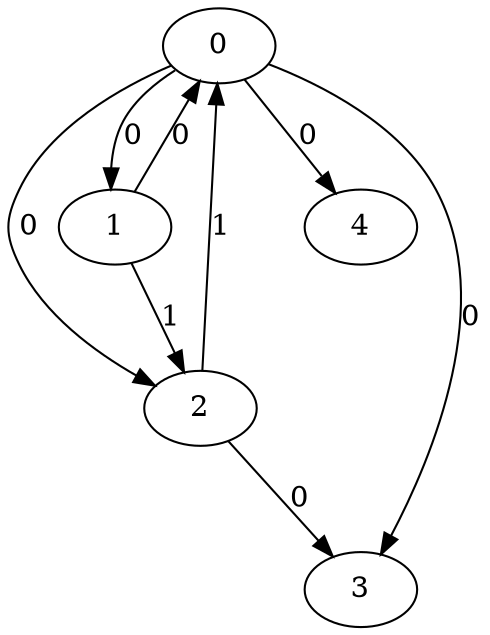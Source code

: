 // Source:346 Canonical: -1 0 0 0 0 0 -1 1 -1 -1 1 -1 -1 0 -1 -1 -1 -1 -1 -1 -1 -1 -1 -1 -1
digraph HRA_from_346_graph_000 {
  0 -> 1 [label="0"];
  0 -> 2 [label="0"];
  0 -> 3 [label="0"];
  1 -> 0 [label="0"];
  1 -> 2 [label="1"];
  2 -> 0 [label="1"];
  2 -> 3 [label="0"];
  0 -> 4 [label="0"];
}

// Source:346 Canonical: -1 0 0 0 0 0 -1 1 -1 -1 1 -1 -1 0 -1 -1 -1 -1 -1 -1 0 -1 -1 -1 -1
digraph HRA_from_346_graph_001 {
  0 -> 1 [label="0"];
  0 -> 2 [label="0"];
  0 -> 3 [label="0"];
  1 -> 0 [label="0"];
  1 -> 2 [label="1"];
  2 -> 0 [label="1"];
  2 -> 3 [label="0"];
  0 -> 4 [label="0"];
  4 -> 0 [label="0"];
}

// Source:346 Canonical: -1 0 0 0 -1 0 -1 1 -1 0 1 -1 -1 0 -1 -1 -1 -1 -1 -1 -1 -1 -1 -1 -1
digraph HRA_from_346_graph_002 {
  0 -> 1 [label="0"];
  0 -> 2 [label="0"];
  0 -> 3 [label="0"];
  1 -> 0 [label="0"];
  1 -> 2 [label="1"];
  2 -> 0 [label="1"];
  2 -> 3 [label="0"];
  1 -> 4 [label="0"];
}

// Source:346 Canonical: -1 0 0 0 0 0 -1 1 -1 0 1 -1 -1 0 -1 -1 -1 -1 -1 -1 -1 -1 -1 -1 -1
digraph HRA_from_346_graph_003 {
  0 -> 1 [label="0"];
  0 -> 2 [label="0"];
  0 -> 3 [label="0"];
  1 -> 0 [label="0"];
  1 -> 2 [label="1"];
  2 -> 0 [label="1"];
  2 -> 3 [label="0"];
  0 -> 4 [label="0"];
  1 -> 4 [label="0"];
}

// Source:346 Canonical: -1 0 0 0 -1 0 -1 1 -1 0 1 -1 -1 0 -1 -1 -1 -1 -1 -1 0 -1 -1 -1 -1
digraph HRA_from_346_graph_004 {
  0 -> 1 [label="0"];
  0 -> 2 [label="0"];
  0 -> 3 [label="0"];
  1 -> 0 [label="0"];
  1 -> 2 [label="1"];
  2 -> 0 [label="1"];
  2 -> 3 [label="0"];
  4 -> 0 [label="0"];
  1 -> 4 [label="0"];
}

// Source:346 Canonical: -1 0 0 0 0 0 -1 1 -1 0 1 -1 -1 0 -1 -1 -1 -1 -1 -1 0 -1 -1 -1 -1
digraph HRA_from_346_graph_005 {
  0 -> 1 [label="0"];
  0 -> 2 [label="0"];
  0 -> 3 [label="0"];
  1 -> 0 [label="0"];
  1 -> 2 [label="1"];
  2 -> 0 [label="1"];
  2 -> 3 [label="0"];
  0 -> 4 [label="0"];
  4 -> 0 [label="0"];
  1 -> 4 [label="0"];
}

// Source:346 Canonical: -1 0 0 0 0 0 -1 1 -1 -1 1 -1 -1 0 -1 -1 -1 -1 -1 -1 -1 0 -1 -1 -1
digraph HRA_from_346_graph_006 {
  0 -> 1 [label="0"];
  0 -> 2 [label="0"];
  0 -> 3 [label="0"];
  1 -> 0 [label="0"];
  1 -> 2 [label="1"];
  2 -> 0 [label="1"];
  2 -> 3 [label="0"];
  0 -> 4 [label="0"];
  4 -> 1 [label="0"];
}

// Source:346 Canonical: -1 0 0 0 0 0 -1 1 -1 -1 1 -1 -1 0 -1 -1 -1 -1 -1 -1 0 0 -1 -1 -1
digraph HRA_from_346_graph_007 {
  0 -> 1 [label="0"];
  0 -> 2 [label="0"];
  0 -> 3 [label="0"];
  1 -> 0 [label="0"];
  1 -> 2 [label="1"];
  2 -> 0 [label="1"];
  2 -> 3 [label="0"];
  0 -> 4 [label="0"];
  4 -> 0 [label="0"];
  4 -> 1 [label="0"];
}

// Source:346 Canonical: -1 0 0 0 -1 0 -1 1 -1 0 1 -1 -1 0 -1 -1 -1 -1 -1 -1 -1 0 -1 -1 -1
digraph HRA_from_346_graph_008 {
  0 -> 1 [label="0"];
  0 -> 2 [label="0"];
  0 -> 3 [label="0"];
  1 -> 0 [label="0"];
  1 -> 2 [label="1"];
  2 -> 0 [label="1"];
  2 -> 3 [label="0"];
  1 -> 4 [label="0"];
  4 -> 1 [label="0"];
}

// Source:346 Canonical: -1 0 0 0 0 0 -1 1 -1 0 1 -1 -1 0 -1 -1 -1 -1 -1 -1 -1 0 -1 -1 -1
digraph HRA_from_346_graph_009 {
  0 -> 1 [label="0"];
  0 -> 2 [label="0"];
  0 -> 3 [label="0"];
  1 -> 0 [label="0"];
  1 -> 2 [label="1"];
  2 -> 0 [label="1"];
  2 -> 3 [label="0"];
  0 -> 4 [label="0"];
  1 -> 4 [label="0"];
  4 -> 1 [label="0"];
}

// Source:346 Canonical: -1 0 0 0 -1 0 -1 1 -1 0 1 -1 -1 0 -1 -1 -1 -1 -1 -1 0 0 -1 -1 -1
digraph HRA_from_346_graph_010 {
  0 -> 1 [label="0"];
  0 -> 2 [label="0"];
  0 -> 3 [label="0"];
  1 -> 0 [label="0"];
  1 -> 2 [label="1"];
  2 -> 0 [label="1"];
  2 -> 3 [label="0"];
  4 -> 0 [label="0"];
  1 -> 4 [label="0"];
  4 -> 1 [label="0"];
}

// Source:346 Canonical: -1 0 0 0 0 0 -1 1 -1 0 1 -1 -1 0 -1 -1 -1 -1 -1 -1 0 0 -1 -1 -1
digraph HRA_from_346_graph_011 {
  0 -> 1 [label="0"];
  0 -> 2 [label="0"];
  0 -> 3 [label="0"];
  1 -> 0 [label="0"];
  1 -> 2 [label="1"];
  2 -> 0 [label="1"];
  2 -> 3 [label="0"];
  0 -> 4 [label="0"];
  4 -> 0 [label="0"];
  1 -> 4 [label="0"];
  4 -> 1 [label="0"];
}

// Source:346 Canonical: -1 0 0 0 -1 0 -1 1 -1 -1 1 -1 -1 0 0 -1 -1 -1 -1 -1 -1 -1 -1 -1 -1
digraph HRA_from_346_graph_012 {
  0 -> 1 [label="0"];
  0 -> 2 [label="0"];
  0 -> 3 [label="0"];
  1 -> 0 [label="0"];
  1 -> 2 [label="1"];
  2 -> 0 [label="1"];
  2 -> 3 [label="0"];
  2 -> 4 [label="0"];
}

// Source:346 Canonical: -1 0 0 0 0 0 -1 1 -1 -1 1 -1 -1 0 0 -1 -1 -1 -1 -1 -1 -1 -1 -1 -1
digraph HRA_from_346_graph_013 {
  0 -> 1 [label="0"];
  0 -> 2 [label="0"];
  0 -> 3 [label="0"];
  1 -> 0 [label="0"];
  1 -> 2 [label="1"];
  2 -> 0 [label="1"];
  2 -> 3 [label="0"];
  0 -> 4 [label="0"];
  2 -> 4 [label="0"];
}

// Source:346 Canonical: -1 0 0 0 -1 0 -1 1 -1 -1 1 -1 -1 0 0 -1 -1 -1 -1 -1 0 -1 -1 -1 -1
digraph HRA_from_346_graph_014 {
  0 -> 1 [label="0"];
  0 -> 2 [label="0"];
  0 -> 3 [label="0"];
  1 -> 0 [label="0"];
  1 -> 2 [label="1"];
  2 -> 0 [label="1"];
  2 -> 3 [label="0"];
  4 -> 0 [label="0"];
  2 -> 4 [label="0"];
}

// Source:346 Canonical: -1 0 0 0 0 0 -1 1 -1 -1 1 -1 -1 0 0 -1 -1 -1 -1 -1 0 -1 -1 -1 -1
digraph HRA_from_346_graph_015 {
  0 -> 1 [label="0"];
  0 -> 2 [label="0"];
  0 -> 3 [label="0"];
  1 -> 0 [label="0"];
  1 -> 2 [label="1"];
  2 -> 0 [label="1"];
  2 -> 3 [label="0"];
  0 -> 4 [label="0"];
  4 -> 0 [label="0"];
  2 -> 4 [label="0"];
}

// Source:346 Canonical: -1 0 0 0 -1 0 -1 1 -1 0 1 -1 -1 0 0 -1 -1 -1 -1 -1 -1 -1 -1 -1 -1
digraph HRA_from_346_graph_016 {
  0 -> 1 [label="0"];
  0 -> 2 [label="0"];
  0 -> 3 [label="0"];
  1 -> 0 [label="0"];
  1 -> 2 [label="1"];
  2 -> 0 [label="1"];
  2 -> 3 [label="0"];
  1 -> 4 [label="0"];
  2 -> 4 [label="0"];
}

// Source:346 Canonical: -1 0 0 0 0 0 -1 1 -1 0 1 -1 -1 0 0 -1 -1 -1 -1 -1 -1 -1 -1 -1 -1
digraph HRA_from_346_graph_017 {
  0 -> 1 [label="0"];
  0 -> 2 [label="0"];
  0 -> 3 [label="0"];
  1 -> 0 [label="0"];
  1 -> 2 [label="1"];
  2 -> 0 [label="1"];
  2 -> 3 [label="0"];
  0 -> 4 [label="0"];
  1 -> 4 [label="0"];
  2 -> 4 [label="0"];
}

// Source:346 Canonical: -1 0 0 0 -1 0 -1 1 -1 0 1 -1 -1 0 0 -1 -1 -1 -1 -1 0 -1 -1 -1 -1
digraph HRA_from_346_graph_018 {
  0 -> 1 [label="0"];
  0 -> 2 [label="0"];
  0 -> 3 [label="0"];
  1 -> 0 [label="0"];
  1 -> 2 [label="1"];
  2 -> 0 [label="1"];
  2 -> 3 [label="0"];
  4 -> 0 [label="0"];
  1 -> 4 [label="0"];
  2 -> 4 [label="0"];
}

// Source:346 Canonical: -1 0 0 0 0 0 -1 1 -1 0 1 -1 -1 0 0 -1 -1 -1 -1 -1 0 -1 -1 -1 -1
digraph HRA_from_346_graph_019 {
  0 -> 1 [label="0"];
  0 -> 2 [label="0"];
  0 -> 3 [label="0"];
  1 -> 0 [label="0"];
  1 -> 2 [label="1"];
  2 -> 0 [label="1"];
  2 -> 3 [label="0"];
  0 -> 4 [label="0"];
  4 -> 0 [label="0"];
  1 -> 4 [label="0"];
  2 -> 4 [label="0"];
}

// Source:346 Canonical: -1 0 0 0 -1 0 -1 1 -1 -1 1 -1 -1 0 0 -1 -1 -1 -1 -1 -1 0 -1 -1 -1
digraph HRA_from_346_graph_020 {
  0 -> 1 [label="0"];
  0 -> 2 [label="0"];
  0 -> 3 [label="0"];
  1 -> 0 [label="0"];
  1 -> 2 [label="1"];
  2 -> 0 [label="1"];
  2 -> 3 [label="0"];
  4 -> 1 [label="0"];
  2 -> 4 [label="0"];
}

// Source:346 Canonical: -1 0 0 0 0 0 -1 1 -1 -1 1 -1 -1 0 0 -1 -1 -1 -1 -1 -1 0 -1 -1 -1
digraph HRA_from_346_graph_021 {
  0 -> 1 [label="0"];
  0 -> 2 [label="0"];
  0 -> 3 [label="0"];
  1 -> 0 [label="0"];
  1 -> 2 [label="1"];
  2 -> 0 [label="1"];
  2 -> 3 [label="0"];
  0 -> 4 [label="0"];
  4 -> 1 [label="0"];
  2 -> 4 [label="0"];
}

// Source:346 Canonical: -1 0 0 0 -1 0 -1 1 -1 -1 1 -1 -1 0 0 -1 -1 -1 -1 -1 0 0 -1 -1 -1
digraph HRA_from_346_graph_022 {
  0 -> 1 [label="0"];
  0 -> 2 [label="0"];
  0 -> 3 [label="0"];
  1 -> 0 [label="0"];
  1 -> 2 [label="1"];
  2 -> 0 [label="1"];
  2 -> 3 [label="0"];
  4 -> 0 [label="0"];
  4 -> 1 [label="0"];
  2 -> 4 [label="0"];
}

// Source:346 Canonical: -1 0 0 0 0 0 -1 1 -1 -1 1 -1 -1 0 0 -1 -1 -1 -1 -1 0 0 -1 -1 -1
digraph HRA_from_346_graph_023 {
  0 -> 1 [label="0"];
  0 -> 2 [label="0"];
  0 -> 3 [label="0"];
  1 -> 0 [label="0"];
  1 -> 2 [label="1"];
  2 -> 0 [label="1"];
  2 -> 3 [label="0"];
  0 -> 4 [label="0"];
  4 -> 0 [label="0"];
  4 -> 1 [label="0"];
  2 -> 4 [label="0"];
}

// Source:346 Canonical: -1 0 0 0 -1 0 -1 1 -1 0 1 -1 -1 0 0 -1 -1 -1 -1 -1 -1 0 -1 -1 -1
digraph HRA_from_346_graph_024 {
  0 -> 1 [label="0"];
  0 -> 2 [label="0"];
  0 -> 3 [label="0"];
  1 -> 0 [label="0"];
  1 -> 2 [label="1"];
  2 -> 0 [label="1"];
  2 -> 3 [label="0"];
  1 -> 4 [label="0"];
  4 -> 1 [label="0"];
  2 -> 4 [label="0"];
}

// Source:346 Canonical: -1 0 0 0 0 0 -1 1 -1 0 1 -1 -1 0 0 -1 -1 -1 -1 -1 -1 0 -1 -1 -1
digraph HRA_from_346_graph_025 {
  0 -> 1 [label="0"];
  0 -> 2 [label="0"];
  0 -> 3 [label="0"];
  1 -> 0 [label="0"];
  1 -> 2 [label="1"];
  2 -> 0 [label="1"];
  2 -> 3 [label="0"];
  0 -> 4 [label="0"];
  1 -> 4 [label="0"];
  4 -> 1 [label="0"];
  2 -> 4 [label="0"];
}

// Source:346 Canonical: -1 0 0 0 -1 0 -1 1 -1 0 1 -1 -1 0 0 -1 -1 -1 -1 -1 0 0 -1 -1 -1
digraph HRA_from_346_graph_026 {
  0 -> 1 [label="0"];
  0 -> 2 [label="0"];
  0 -> 3 [label="0"];
  1 -> 0 [label="0"];
  1 -> 2 [label="1"];
  2 -> 0 [label="1"];
  2 -> 3 [label="0"];
  4 -> 0 [label="0"];
  1 -> 4 [label="0"];
  4 -> 1 [label="0"];
  2 -> 4 [label="0"];
}

// Source:346 Canonical: -1 0 0 0 0 0 -1 1 -1 0 1 -1 -1 0 0 -1 -1 -1 -1 -1 0 0 -1 -1 -1
digraph HRA_from_346_graph_027 {
  0 -> 1 [label="0"];
  0 -> 2 [label="0"];
  0 -> 3 [label="0"];
  1 -> 0 [label="0"];
  1 -> 2 [label="1"];
  2 -> 0 [label="1"];
  2 -> 3 [label="0"];
  0 -> 4 [label="0"];
  4 -> 0 [label="0"];
  1 -> 4 [label="0"];
  4 -> 1 [label="0"];
  2 -> 4 [label="0"];
}

// Source:346 Canonical: -1 0 0 0 0 0 -1 1 -1 -1 1 -1 -1 0 -1 -1 -1 -1 -1 -1 -1 -1 0 -1 -1
digraph HRA_from_346_graph_028 {
  0 -> 1 [label="0"];
  0 -> 2 [label="0"];
  0 -> 3 [label="0"];
  1 -> 0 [label="0"];
  1 -> 2 [label="1"];
  2 -> 0 [label="1"];
  2 -> 3 [label="0"];
  0 -> 4 [label="0"];
  4 -> 2 [label="0"];
}

// Source:346 Canonical: -1 0 0 0 0 0 -1 1 -1 -1 1 -1 -1 0 -1 -1 -1 -1 -1 -1 0 -1 0 -1 -1
digraph HRA_from_346_graph_029 {
  0 -> 1 [label="0"];
  0 -> 2 [label="0"];
  0 -> 3 [label="0"];
  1 -> 0 [label="0"];
  1 -> 2 [label="1"];
  2 -> 0 [label="1"];
  2 -> 3 [label="0"];
  0 -> 4 [label="0"];
  4 -> 0 [label="0"];
  4 -> 2 [label="0"];
}

// Source:346 Canonical: -1 0 0 0 -1 0 -1 1 -1 0 1 -1 -1 0 -1 -1 -1 -1 -1 -1 -1 -1 0 -1 -1
digraph HRA_from_346_graph_030 {
  0 -> 1 [label="0"];
  0 -> 2 [label="0"];
  0 -> 3 [label="0"];
  1 -> 0 [label="0"];
  1 -> 2 [label="1"];
  2 -> 0 [label="1"];
  2 -> 3 [label="0"];
  1 -> 4 [label="0"];
  4 -> 2 [label="0"];
}

// Source:346 Canonical: -1 0 0 0 0 0 -1 1 -1 0 1 -1 -1 0 -1 -1 -1 -1 -1 -1 -1 -1 0 -1 -1
digraph HRA_from_346_graph_031 {
  0 -> 1 [label="0"];
  0 -> 2 [label="0"];
  0 -> 3 [label="0"];
  1 -> 0 [label="0"];
  1 -> 2 [label="1"];
  2 -> 0 [label="1"];
  2 -> 3 [label="0"];
  0 -> 4 [label="0"];
  1 -> 4 [label="0"];
  4 -> 2 [label="0"];
}

// Source:346 Canonical: -1 0 0 0 -1 0 -1 1 -1 0 1 -1 -1 0 -1 -1 -1 -1 -1 -1 0 -1 0 -1 -1
digraph HRA_from_346_graph_032 {
  0 -> 1 [label="0"];
  0 -> 2 [label="0"];
  0 -> 3 [label="0"];
  1 -> 0 [label="0"];
  1 -> 2 [label="1"];
  2 -> 0 [label="1"];
  2 -> 3 [label="0"];
  4 -> 0 [label="0"];
  1 -> 4 [label="0"];
  4 -> 2 [label="0"];
}

// Source:346 Canonical: -1 0 0 0 0 0 -1 1 -1 0 1 -1 -1 0 -1 -1 -1 -1 -1 -1 0 -1 0 -1 -1
digraph HRA_from_346_graph_033 {
  0 -> 1 [label="0"];
  0 -> 2 [label="0"];
  0 -> 3 [label="0"];
  1 -> 0 [label="0"];
  1 -> 2 [label="1"];
  2 -> 0 [label="1"];
  2 -> 3 [label="0"];
  0 -> 4 [label="0"];
  4 -> 0 [label="0"];
  1 -> 4 [label="0"];
  4 -> 2 [label="0"];
}

// Source:346 Canonical: -1 0 0 0 0 0 -1 1 -1 -1 1 -1 -1 0 -1 -1 -1 -1 -1 -1 -1 0 0 -1 -1
digraph HRA_from_346_graph_034 {
  0 -> 1 [label="0"];
  0 -> 2 [label="0"];
  0 -> 3 [label="0"];
  1 -> 0 [label="0"];
  1 -> 2 [label="1"];
  2 -> 0 [label="1"];
  2 -> 3 [label="0"];
  0 -> 4 [label="0"];
  4 -> 1 [label="0"];
  4 -> 2 [label="0"];
}

// Source:346 Canonical: -1 0 0 0 0 0 -1 1 -1 -1 1 -1 -1 0 -1 -1 -1 -1 -1 -1 0 0 0 -1 -1
digraph HRA_from_346_graph_035 {
  0 -> 1 [label="0"];
  0 -> 2 [label="0"];
  0 -> 3 [label="0"];
  1 -> 0 [label="0"];
  1 -> 2 [label="1"];
  2 -> 0 [label="1"];
  2 -> 3 [label="0"];
  0 -> 4 [label="0"];
  4 -> 0 [label="0"];
  4 -> 1 [label="0"];
  4 -> 2 [label="0"];
}

// Source:346 Canonical: -1 0 0 0 -1 0 -1 1 -1 0 1 -1 -1 0 -1 -1 -1 -1 -1 -1 -1 0 0 -1 -1
digraph HRA_from_346_graph_036 {
  0 -> 1 [label="0"];
  0 -> 2 [label="0"];
  0 -> 3 [label="0"];
  1 -> 0 [label="0"];
  1 -> 2 [label="1"];
  2 -> 0 [label="1"];
  2 -> 3 [label="0"];
  1 -> 4 [label="0"];
  4 -> 1 [label="0"];
  4 -> 2 [label="0"];
}

// Source:346 Canonical: -1 0 0 0 0 0 -1 1 -1 0 1 -1 -1 0 -1 -1 -1 -1 -1 -1 -1 0 0 -1 -1
digraph HRA_from_346_graph_037 {
  0 -> 1 [label="0"];
  0 -> 2 [label="0"];
  0 -> 3 [label="0"];
  1 -> 0 [label="0"];
  1 -> 2 [label="1"];
  2 -> 0 [label="1"];
  2 -> 3 [label="0"];
  0 -> 4 [label="0"];
  1 -> 4 [label="0"];
  4 -> 1 [label="0"];
  4 -> 2 [label="0"];
}

// Source:346 Canonical: -1 0 0 0 -1 0 -1 1 -1 0 1 -1 -1 0 -1 -1 -1 -1 -1 -1 0 0 0 -1 -1
digraph HRA_from_346_graph_038 {
  0 -> 1 [label="0"];
  0 -> 2 [label="0"];
  0 -> 3 [label="0"];
  1 -> 0 [label="0"];
  1 -> 2 [label="1"];
  2 -> 0 [label="1"];
  2 -> 3 [label="0"];
  4 -> 0 [label="0"];
  1 -> 4 [label="0"];
  4 -> 1 [label="0"];
  4 -> 2 [label="0"];
}

// Source:346 Canonical: -1 0 0 0 0 0 -1 1 -1 0 1 -1 -1 0 -1 -1 -1 -1 -1 -1 0 0 0 -1 -1
digraph HRA_from_346_graph_039 {
  0 -> 1 [label="0"];
  0 -> 2 [label="0"];
  0 -> 3 [label="0"];
  1 -> 0 [label="0"];
  1 -> 2 [label="1"];
  2 -> 0 [label="1"];
  2 -> 3 [label="0"];
  0 -> 4 [label="0"];
  4 -> 0 [label="0"];
  1 -> 4 [label="0"];
  4 -> 1 [label="0"];
  4 -> 2 [label="0"];
}

// Source:346 Canonical: -1 0 0 0 -1 0 -1 1 -1 -1 1 -1 -1 0 0 -1 -1 -1 -1 -1 -1 -1 0 -1 -1
digraph HRA_from_346_graph_040 {
  0 -> 1 [label="0"];
  0 -> 2 [label="0"];
  0 -> 3 [label="0"];
  1 -> 0 [label="0"];
  1 -> 2 [label="1"];
  2 -> 0 [label="1"];
  2 -> 3 [label="0"];
  2 -> 4 [label="0"];
  4 -> 2 [label="0"];
}

// Source:346 Canonical: -1 0 0 0 0 0 -1 1 -1 -1 1 -1 -1 0 0 -1 -1 -1 -1 -1 -1 -1 0 -1 -1
digraph HRA_from_346_graph_041 {
  0 -> 1 [label="0"];
  0 -> 2 [label="0"];
  0 -> 3 [label="0"];
  1 -> 0 [label="0"];
  1 -> 2 [label="1"];
  2 -> 0 [label="1"];
  2 -> 3 [label="0"];
  0 -> 4 [label="0"];
  2 -> 4 [label="0"];
  4 -> 2 [label="0"];
}

// Source:346 Canonical: -1 0 0 0 -1 0 -1 1 -1 -1 1 -1 -1 0 0 -1 -1 -1 -1 -1 0 -1 0 -1 -1
digraph HRA_from_346_graph_042 {
  0 -> 1 [label="0"];
  0 -> 2 [label="0"];
  0 -> 3 [label="0"];
  1 -> 0 [label="0"];
  1 -> 2 [label="1"];
  2 -> 0 [label="1"];
  2 -> 3 [label="0"];
  4 -> 0 [label="0"];
  2 -> 4 [label="0"];
  4 -> 2 [label="0"];
}

// Source:346 Canonical: -1 0 0 0 0 0 -1 1 -1 -1 1 -1 -1 0 0 -1 -1 -1 -1 -1 0 -1 0 -1 -1
digraph HRA_from_346_graph_043 {
  0 -> 1 [label="0"];
  0 -> 2 [label="0"];
  0 -> 3 [label="0"];
  1 -> 0 [label="0"];
  1 -> 2 [label="1"];
  2 -> 0 [label="1"];
  2 -> 3 [label="0"];
  0 -> 4 [label="0"];
  4 -> 0 [label="0"];
  2 -> 4 [label="0"];
  4 -> 2 [label="0"];
}

// Source:346 Canonical: -1 0 0 0 -1 0 -1 1 -1 0 1 -1 -1 0 0 -1 -1 -1 -1 -1 -1 -1 0 -1 -1
digraph HRA_from_346_graph_044 {
  0 -> 1 [label="0"];
  0 -> 2 [label="0"];
  0 -> 3 [label="0"];
  1 -> 0 [label="0"];
  1 -> 2 [label="1"];
  2 -> 0 [label="1"];
  2 -> 3 [label="0"];
  1 -> 4 [label="0"];
  2 -> 4 [label="0"];
  4 -> 2 [label="0"];
}

// Source:346 Canonical: -1 0 0 0 0 0 -1 1 -1 0 1 -1 -1 0 0 -1 -1 -1 -1 -1 -1 -1 0 -1 -1
digraph HRA_from_346_graph_045 {
  0 -> 1 [label="0"];
  0 -> 2 [label="0"];
  0 -> 3 [label="0"];
  1 -> 0 [label="0"];
  1 -> 2 [label="1"];
  2 -> 0 [label="1"];
  2 -> 3 [label="0"];
  0 -> 4 [label="0"];
  1 -> 4 [label="0"];
  2 -> 4 [label="0"];
  4 -> 2 [label="0"];
}

// Source:346 Canonical: -1 0 0 0 -1 0 -1 1 -1 0 1 -1 -1 0 0 -1 -1 -1 -1 -1 0 -1 0 -1 -1
digraph HRA_from_346_graph_046 {
  0 -> 1 [label="0"];
  0 -> 2 [label="0"];
  0 -> 3 [label="0"];
  1 -> 0 [label="0"];
  1 -> 2 [label="1"];
  2 -> 0 [label="1"];
  2 -> 3 [label="0"];
  4 -> 0 [label="0"];
  1 -> 4 [label="0"];
  2 -> 4 [label="0"];
  4 -> 2 [label="0"];
}

// Source:346 Canonical: -1 0 0 0 0 0 -1 1 -1 0 1 -1 -1 0 0 -1 -1 -1 -1 -1 0 -1 0 -1 -1
digraph HRA_from_346_graph_047 {
  0 -> 1 [label="0"];
  0 -> 2 [label="0"];
  0 -> 3 [label="0"];
  1 -> 0 [label="0"];
  1 -> 2 [label="1"];
  2 -> 0 [label="1"];
  2 -> 3 [label="0"];
  0 -> 4 [label="0"];
  4 -> 0 [label="0"];
  1 -> 4 [label="0"];
  2 -> 4 [label="0"];
  4 -> 2 [label="0"];
}

// Source:346 Canonical: -1 0 0 0 -1 0 -1 1 -1 -1 1 -1 -1 0 0 -1 -1 -1 -1 -1 -1 0 0 -1 -1
digraph HRA_from_346_graph_048 {
  0 -> 1 [label="0"];
  0 -> 2 [label="0"];
  0 -> 3 [label="0"];
  1 -> 0 [label="0"];
  1 -> 2 [label="1"];
  2 -> 0 [label="1"];
  2 -> 3 [label="0"];
  4 -> 1 [label="0"];
  2 -> 4 [label="0"];
  4 -> 2 [label="0"];
}

// Source:346 Canonical: -1 0 0 0 0 0 -1 1 -1 -1 1 -1 -1 0 0 -1 -1 -1 -1 -1 -1 0 0 -1 -1
digraph HRA_from_346_graph_049 {
  0 -> 1 [label="0"];
  0 -> 2 [label="0"];
  0 -> 3 [label="0"];
  1 -> 0 [label="0"];
  1 -> 2 [label="1"];
  2 -> 0 [label="1"];
  2 -> 3 [label="0"];
  0 -> 4 [label="0"];
  4 -> 1 [label="0"];
  2 -> 4 [label="0"];
  4 -> 2 [label="0"];
}

// Source:346 Canonical: -1 0 0 0 -1 0 -1 1 -1 -1 1 -1 -1 0 0 -1 -1 -1 -1 -1 0 0 0 -1 -1
digraph HRA_from_346_graph_050 {
  0 -> 1 [label="0"];
  0 -> 2 [label="0"];
  0 -> 3 [label="0"];
  1 -> 0 [label="0"];
  1 -> 2 [label="1"];
  2 -> 0 [label="1"];
  2 -> 3 [label="0"];
  4 -> 0 [label="0"];
  4 -> 1 [label="0"];
  2 -> 4 [label="0"];
  4 -> 2 [label="0"];
}

// Source:346 Canonical: -1 0 0 0 0 0 -1 1 -1 -1 1 -1 -1 0 0 -1 -1 -1 -1 -1 0 0 0 -1 -1
digraph HRA_from_346_graph_051 {
  0 -> 1 [label="0"];
  0 -> 2 [label="0"];
  0 -> 3 [label="0"];
  1 -> 0 [label="0"];
  1 -> 2 [label="1"];
  2 -> 0 [label="1"];
  2 -> 3 [label="0"];
  0 -> 4 [label="0"];
  4 -> 0 [label="0"];
  4 -> 1 [label="0"];
  2 -> 4 [label="0"];
  4 -> 2 [label="0"];
}

// Source:346 Canonical: -1 0 0 0 -1 0 -1 1 -1 0 1 -1 -1 0 0 -1 -1 -1 -1 -1 -1 0 0 -1 -1
digraph HRA_from_346_graph_052 {
  0 -> 1 [label="0"];
  0 -> 2 [label="0"];
  0 -> 3 [label="0"];
  1 -> 0 [label="0"];
  1 -> 2 [label="1"];
  2 -> 0 [label="1"];
  2 -> 3 [label="0"];
  1 -> 4 [label="0"];
  4 -> 1 [label="0"];
  2 -> 4 [label="0"];
  4 -> 2 [label="0"];
}

// Source:346 Canonical: -1 0 0 0 0 0 -1 1 -1 0 1 -1 -1 0 0 -1 -1 -1 -1 -1 -1 0 0 -1 -1
digraph HRA_from_346_graph_053 {
  0 -> 1 [label="0"];
  0 -> 2 [label="0"];
  0 -> 3 [label="0"];
  1 -> 0 [label="0"];
  1 -> 2 [label="1"];
  2 -> 0 [label="1"];
  2 -> 3 [label="0"];
  0 -> 4 [label="0"];
  1 -> 4 [label="0"];
  4 -> 1 [label="0"];
  2 -> 4 [label="0"];
  4 -> 2 [label="0"];
}

// Source:346 Canonical: -1 0 0 0 -1 0 -1 1 -1 0 1 -1 -1 0 0 -1 -1 -1 -1 -1 0 0 0 -1 -1
digraph HRA_from_346_graph_054 {
  0 -> 1 [label="0"];
  0 -> 2 [label="0"];
  0 -> 3 [label="0"];
  1 -> 0 [label="0"];
  1 -> 2 [label="1"];
  2 -> 0 [label="1"];
  2 -> 3 [label="0"];
  4 -> 0 [label="0"];
  1 -> 4 [label="0"];
  4 -> 1 [label="0"];
  2 -> 4 [label="0"];
  4 -> 2 [label="0"];
}

// Source:346 Canonical: -1 0 0 0 0 0 -1 1 -1 0 1 -1 -1 0 0 -1 -1 -1 -1 -1 0 0 0 -1 -1
digraph HRA_from_346_graph_055 {
  0 -> 1 [label="0"];
  0 -> 2 [label="0"];
  0 -> 3 [label="0"];
  1 -> 0 [label="0"];
  1 -> 2 [label="1"];
  2 -> 0 [label="1"];
  2 -> 3 [label="0"];
  0 -> 4 [label="0"];
  4 -> 0 [label="0"];
  1 -> 4 [label="0"];
  4 -> 1 [label="0"];
  2 -> 4 [label="0"];
  4 -> 2 [label="0"];
}

// Source:346 Canonical: -1 0 0 0 -1 0 -1 1 -1 -1 1 -1 -1 0 -1 -1 -1 -1 -1 0 -1 -1 -1 -1 -1
digraph HRA_from_346_graph_056 {
  0 -> 1 [label="0"];
  0 -> 2 [label="0"];
  0 -> 3 [label="0"];
  1 -> 0 [label="0"];
  1 -> 2 [label="1"];
  2 -> 0 [label="1"];
  2 -> 3 [label="0"];
  3 -> 4 [label="0"];
}

// Source:346 Canonical: -1 0 0 0 0 0 -1 1 -1 -1 1 -1 -1 0 -1 -1 -1 -1 -1 0 -1 -1 -1 -1 -1
digraph HRA_from_346_graph_057 {
  0 -> 1 [label="0"];
  0 -> 2 [label="0"];
  0 -> 3 [label="0"];
  1 -> 0 [label="0"];
  1 -> 2 [label="1"];
  2 -> 0 [label="1"];
  2 -> 3 [label="0"];
  0 -> 4 [label="0"];
  3 -> 4 [label="0"];
}

// Source:346 Canonical: -1 0 0 0 -1 0 -1 1 -1 -1 1 -1 -1 0 -1 -1 -1 -1 -1 0 0 -1 -1 -1 -1
digraph HRA_from_346_graph_058 {
  0 -> 1 [label="0"];
  0 -> 2 [label="0"];
  0 -> 3 [label="0"];
  1 -> 0 [label="0"];
  1 -> 2 [label="1"];
  2 -> 0 [label="1"];
  2 -> 3 [label="0"];
  4 -> 0 [label="0"];
  3 -> 4 [label="0"];
}

// Source:346 Canonical: -1 0 0 0 0 0 -1 1 -1 -1 1 -1 -1 0 -1 -1 -1 -1 -1 0 0 -1 -1 -1 -1
digraph HRA_from_346_graph_059 {
  0 -> 1 [label="0"];
  0 -> 2 [label="0"];
  0 -> 3 [label="0"];
  1 -> 0 [label="0"];
  1 -> 2 [label="1"];
  2 -> 0 [label="1"];
  2 -> 3 [label="0"];
  0 -> 4 [label="0"];
  4 -> 0 [label="0"];
  3 -> 4 [label="0"];
}

// Source:346 Canonical: -1 0 0 0 -1 0 -1 1 -1 0 1 -1 -1 0 -1 -1 -1 -1 -1 0 -1 -1 -1 -1 -1
digraph HRA_from_346_graph_060 {
  0 -> 1 [label="0"];
  0 -> 2 [label="0"];
  0 -> 3 [label="0"];
  1 -> 0 [label="0"];
  1 -> 2 [label="1"];
  2 -> 0 [label="1"];
  2 -> 3 [label="0"];
  1 -> 4 [label="0"];
  3 -> 4 [label="0"];
}

// Source:346 Canonical: -1 0 0 0 0 0 -1 1 -1 0 1 -1 -1 0 -1 -1 -1 -1 -1 0 -1 -1 -1 -1 -1
digraph HRA_from_346_graph_061 {
  0 -> 1 [label="0"];
  0 -> 2 [label="0"];
  0 -> 3 [label="0"];
  1 -> 0 [label="0"];
  1 -> 2 [label="1"];
  2 -> 0 [label="1"];
  2 -> 3 [label="0"];
  0 -> 4 [label="0"];
  1 -> 4 [label="0"];
  3 -> 4 [label="0"];
}

// Source:346 Canonical: -1 0 0 0 -1 0 -1 1 -1 0 1 -1 -1 0 -1 -1 -1 -1 -1 0 0 -1 -1 -1 -1
digraph HRA_from_346_graph_062 {
  0 -> 1 [label="0"];
  0 -> 2 [label="0"];
  0 -> 3 [label="0"];
  1 -> 0 [label="0"];
  1 -> 2 [label="1"];
  2 -> 0 [label="1"];
  2 -> 3 [label="0"];
  4 -> 0 [label="0"];
  1 -> 4 [label="0"];
  3 -> 4 [label="0"];
}

// Source:346 Canonical: -1 0 0 0 0 0 -1 1 -1 0 1 -1 -1 0 -1 -1 -1 -1 -1 0 0 -1 -1 -1 -1
digraph HRA_from_346_graph_063 {
  0 -> 1 [label="0"];
  0 -> 2 [label="0"];
  0 -> 3 [label="0"];
  1 -> 0 [label="0"];
  1 -> 2 [label="1"];
  2 -> 0 [label="1"];
  2 -> 3 [label="0"];
  0 -> 4 [label="0"];
  4 -> 0 [label="0"];
  1 -> 4 [label="0"];
  3 -> 4 [label="0"];
}

// Source:346 Canonical: -1 0 0 0 -1 0 -1 1 -1 -1 1 -1 -1 0 -1 -1 -1 -1 -1 0 -1 0 -1 -1 -1
digraph HRA_from_346_graph_064 {
  0 -> 1 [label="0"];
  0 -> 2 [label="0"];
  0 -> 3 [label="0"];
  1 -> 0 [label="0"];
  1 -> 2 [label="1"];
  2 -> 0 [label="1"];
  2 -> 3 [label="0"];
  4 -> 1 [label="0"];
  3 -> 4 [label="0"];
}

// Source:346 Canonical: -1 0 0 0 0 0 -1 1 -1 -1 1 -1 -1 0 -1 -1 -1 -1 -1 0 -1 0 -1 -1 -1
digraph HRA_from_346_graph_065 {
  0 -> 1 [label="0"];
  0 -> 2 [label="0"];
  0 -> 3 [label="0"];
  1 -> 0 [label="0"];
  1 -> 2 [label="1"];
  2 -> 0 [label="1"];
  2 -> 3 [label="0"];
  0 -> 4 [label="0"];
  4 -> 1 [label="0"];
  3 -> 4 [label="0"];
}

// Source:346 Canonical: -1 0 0 0 -1 0 -1 1 -1 -1 1 -1 -1 0 -1 -1 -1 -1 -1 0 0 0 -1 -1 -1
digraph HRA_from_346_graph_066 {
  0 -> 1 [label="0"];
  0 -> 2 [label="0"];
  0 -> 3 [label="0"];
  1 -> 0 [label="0"];
  1 -> 2 [label="1"];
  2 -> 0 [label="1"];
  2 -> 3 [label="0"];
  4 -> 0 [label="0"];
  4 -> 1 [label="0"];
  3 -> 4 [label="0"];
}

// Source:346 Canonical: -1 0 0 0 0 0 -1 1 -1 -1 1 -1 -1 0 -1 -1 -1 -1 -1 0 0 0 -1 -1 -1
digraph HRA_from_346_graph_067 {
  0 -> 1 [label="0"];
  0 -> 2 [label="0"];
  0 -> 3 [label="0"];
  1 -> 0 [label="0"];
  1 -> 2 [label="1"];
  2 -> 0 [label="1"];
  2 -> 3 [label="0"];
  0 -> 4 [label="0"];
  4 -> 0 [label="0"];
  4 -> 1 [label="0"];
  3 -> 4 [label="0"];
}

// Source:346 Canonical: -1 0 0 0 -1 0 -1 1 -1 0 1 -1 -1 0 -1 -1 -1 -1 -1 0 -1 0 -1 -1 -1
digraph HRA_from_346_graph_068 {
  0 -> 1 [label="0"];
  0 -> 2 [label="0"];
  0 -> 3 [label="0"];
  1 -> 0 [label="0"];
  1 -> 2 [label="1"];
  2 -> 0 [label="1"];
  2 -> 3 [label="0"];
  1 -> 4 [label="0"];
  4 -> 1 [label="0"];
  3 -> 4 [label="0"];
}

// Source:346 Canonical: -1 0 0 0 0 0 -1 1 -1 0 1 -1 -1 0 -1 -1 -1 -1 -1 0 -1 0 -1 -1 -1
digraph HRA_from_346_graph_069 {
  0 -> 1 [label="0"];
  0 -> 2 [label="0"];
  0 -> 3 [label="0"];
  1 -> 0 [label="0"];
  1 -> 2 [label="1"];
  2 -> 0 [label="1"];
  2 -> 3 [label="0"];
  0 -> 4 [label="0"];
  1 -> 4 [label="0"];
  4 -> 1 [label="0"];
  3 -> 4 [label="0"];
}

// Source:346 Canonical: -1 0 0 0 -1 0 -1 1 -1 0 1 -1 -1 0 -1 -1 -1 -1 -1 0 0 0 -1 -1 -1
digraph HRA_from_346_graph_070 {
  0 -> 1 [label="0"];
  0 -> 2 [label="0"];
  0 -> 3 [label="0"];
  1 -> 0 [label="0"];
  1 -> 2 [label="1"];
  2 -> 0 [label="1"];
  2 -> 3 [label="0"];
  4 -> 0 [label="0"];
  1 -> 4 [label="0"];
  4 -> 1 [label="0"];
  3 -> 4 [label="0"];
}

// Source:346 Canonical: -1 0 0 0 0 0 -1 1 -1 0 1 -1 -1 0 -1 -1 -1 -1 -1 0 0 0 -1 -1 -1
digraph HRA_from_346_graph_071 {
  0 -> 1 [label="0"];
  0 -> 2 [label="0"];
  0 -> 3 [label="0"];
  1 -> 0 [label="0"];
  1 -> 2 [label="1"];
  2 -> 0 [label="1"];
  2 -> 3 [label="0"];
  0 -> 4 [label="0"];
  4 -> 0 [label="0"];
  1 -> 4 [label="0"];
  4 -> 1 [label="0"];
  3 -> 4 [label="0"];
}

// Source:346 Canonical: -1 0 0 0 -1 0 -1 1 -1 -1 1 -1 -1 0 0 -1 -1 -1 -1 0 -1 -1 -1 -1 -1
digraph HRA_from_346_graph_072 {
  0 -> 1 [label="0"];
  0 -> 2 [label="0"];
  0 -> 3 [label="0"];
  1 -> 0 [label="0"];
  1 -> 2 [label="1"];
  2 -> 0 [label="1"];
  2 -> 3 [label="0"];
  2 -> 4 [label="0"];
  3 -> 4 [label="0"];
}

// Source:346 Canonical: -1 0 0 0 0 0 -1 1 -1 -1 1 -1 -1 0 0 -1 -1 -1 -1 0 -1 -1 -1 -1 -1
digraph HRA_from_346_graph_073 {
  0 -> 1 [label="0"];
  0 -> 2 [label="0"];
  0 -> 3 [label="0"];
  1 -> 0 [label="0"];
  1 -> 2 [label="1"];
  2 -> 0 [label="1"];
  2 -> 3 [label="0"];
  0 -> 4 [label="0"];
  2 -> 4 [label="0"];
  3 -> 4 [label="0"];
}

// Source:346 Canonical: -1 0 0 0 -1 0 -1 1 -1 -1 1 -1 -1 0 0 -1 -1 -1 -1 0 0 -1 -1 -1 -1
digraph HRA_from_346_graph_074 {
  0 -> 1 [label="0"];
  0 -> 2 [label="0"];
  0 -> 3 [label="0"];
  1 -> 0 [label="0"];
  1 -> 2 [label="1"];
  2 -> 0 [label="1"];
  2 -> 3 [label="0"];
  4 -> 0 [label="0"];
  2 -> 4 [label="0"];
  3 -> 4 [label="0"];
}

// Source:346 Canonical: -1 0 0 0 0 0 -1 1 -1 -1 1 -1 -1 0 0 -1 -1 -1 -1 0 0 -1 -1 -1 -1
digraph HRA_from_346_graph_075 {
  0 -> 1 [label="0"];
  0 -> 2 [label="0"];
  0 -> 3 [label="0"];
  1 -> 0 [label="0"];
  1 -> 2 [label="1"];
  2 -> 0 [label="1"];
  2 -> 3 [label="0"];
  0 -> 4 [label="0"];
  4 -> 0 [label="0"];
  2 -> 4 [label="0"];
  3 -> 4 [label="0"];
}

// Source:346 Canonical: -1 0 0 0 -1 0 -1 1 -1 0 1 -1 -1 0 0 -1 -1 -1 -1 0 -1 -1 -1 -1 -1
digraph HRA_from_346_graph_076 {
  0 -> 1 [label="0"];
  0 -> 2 [label="0"];
  0 -> 3 [label="0"];
  1 -> 0 [label="0"];
  1 -> 2 [label="1"];
  2 -> 0 [label="1"];
  2 -> 3 [label="0"];
  1 -> 4 [label="0"];
  2 -> 4 [label="0"];
  3 -> 4 [label="0"];
}

// Source:346 Canonical: -1 0 0 0 0 0 -1 1 -1 0 1 -1 -1 0 0 -1 -1 -1 -1 0 -1 -1 -1 -1 -1
digraph HRA_from_346_graph_077 {
  0 -> 1 [label="0"];
  0 -> 2 [label="0"];
  0 -> 3 [label="0"];
  1 -> 0 [label="0"];
  1 -> 2 [label="1"];
  2 -> 0 [label="1"];
  2 -> 3 [label="0"];
  0 -> 4 [label="0"];
  1 -> 4 [label="0"];
  2 -> 4 [label="0"];
  3 -> 4 [label="0"];
}

// Source:346 Canonical: -1 0 0 0 -1 0 -1 1 -1 0 1 -1 -1 0 0 -1 -1 -1 -1 0 0 -1 -1 -1 -1
digraph HRA_from_346_graph_078 {
  0 -> 1 [label="0"];
  0 -> 2 [label="0"];
  0 -> 3 [label="0"];
  1 -> 0 [label="0"];
  1 -> 2 [label="1"];
  2 -> 0 [label="1"];
  2 -> 3 [label="0"];
  4 -> 0 [label="0"];
  1 -> 4 [label="0"];
  2 -> 4 [label="0"];
  3 -> 4 [label="0"];
}

// Source:346 Canonical: -1 0 0 0 0 0 -1 1 -1 0 1 -1 -1 0 0 -1 -1 -1 -1 0 0 -1 -1 -1 -1
digraph HRA_from_346_graph_079 {
  0 -> 1 [label="0"];
  0 -> 2 [label="0"];
  0 -> 3 [label="0"];
  1 -> 0 [label="0"];
  1 -> 2 [label="1"];
  2 -> 0 [label="1"];
  2 -> 3 [label="0"];
  0 -> 4 [label="0"];
  4 -> 0 [label="0"];
  1 -> 4 [label="0"];
  2 -> 4 [label="0"];
  3 -> 4 [label="0"];
}

// Source:346 Canonical: -1 0 0 0 -1 0 -1 1 -1 -1 1 -1 -1 0 0 -1 -1 -1 -1 0 -1 0 -1 -1 -1
digraph HRA_from_346_graph_080 {
  0 -> 1 [label="0"];
  0 -> 2 [label="0"];
  0 -> 3 [label="0"];
  1 -> 0 [label="0"];
  1 -> 2 [label="1"];
  2 -> 0 [label="1"];
  2 -> 3 [label="0"];
  4 -> 1 [label="0"];
  2 -> 4 [label="0"];
  3 -> 4 [label="0"];
}

// Source:346 Canonical: -1 0 0 0 0 0 -1 1 -1 -1 1 -1 -1 0 0 -1 -1 -1 -1 0 -1 0 -1 -1 -1
digraph HRA_from_346_graph_081 {
  0 -> 1 [label="0"];
  0 -> 2 [label="0"];
  0 -> 3 [label="0"];
  1 -> 0 [label="0"];
  1 -> 2 [label="1"];
  2 -> 0 [label="1"];
  2 -> 3 [label="0"];
  0 -> 4 [label="0"];
  4 -> 1 [label="0"];
  2 -> 4 [label="0"];
  3 -> 4 [label="0"];
}

// Source:346 Canonical: -1 0 0 0 -1 0 -1 1 -1 -1 1 -1 -1 0 0 -1 -1 -1 -1 0 0 0 -1 -1 -1
digraph HRA_from_346_graph_082 {
  0 -> 1 [label="0"];
  0 -> 2 [label="0"];
  0 -> 3 [label="0"];
  1 -> 0 [label="0"];
  1 -> 2 [label="1"];
  2 -> 0 [label="1"];
  2 -> 3 [label="0"];
  4 -> 0 [label="0"];
  4 -> 1 [label="0"];
  2 -> 4 [label="0"];
  3 -> 4 [label="0"];
}

// Source:346 Canonical: -1 0 0 0 0 0 -1 1 -1 -1 1 -1 -1 0 0 -1 -1 -1 -1 0 0 0 -1 -1 -1
digraph HRA_from_346_graph_083 {
  0 -> 1 [label="0"];
  0 -> 2 [label="0"];
  0 -> 3 [label="0"];
  1 -> 0 [label="0"];
  1 -> 2 [label="1"];
  2 -> 0 [label="1"];
  2 -> 3 [label="0"];
  0 -> 4 [label="0"];
  4 -> 0 [label="0"];
  4 -> 1 [label="0"];
  2 -> 4 [label="0"];
  3 -> 4 [label="0"];
}

// Source:346 Canonical: -1 0 0 0 -1 0 -1 1 -1 0 1 -1 -1 0 0 -1 -1 -1 -1 0 -1 0 -1 -1 -1
digraph HRA_from_346_graph_084 {
  0 -> 1 [label="0"];
  0 -> 2 [label="0"];
  0 -> 3 [label="0"];
  1 -> 0 [label="0"];
  1 -> 2 [label="1"];
  2 -> 0 [label="1"];
  2 -> 3 [label="0"];
  1 -> 4 [label="0"];
  4 -> 1 [label="0"];
  2 -> 4 [label="0"];
  3 -> 4 [label="0"];
}

// Source:346 Canonical: -1 0 0 0 0 0 -1 1 -1 0 1 -1 -1 0 0 -1 -1 -1 -1 0 -1 0 -1 -1 -1
digraph HRA_from_346_graph_085 {
  0 -> 1 [label="0"];
  0 -> 2 [label="0"];
  0 -> 3 [label="0"];
  1 -> 0 [label="0"];
  1 -> 2 [label="1"];
  2 -> 0 [label="1"];
  2 -> 3 [label="0"];
  0 -> 4 [label="0"];
  1 -> 4 [label="0"];
  4 -> 1 [label="0"];
  2 -> 4 [label="0"];
  3 -> 4 [label="0"];
}

// Source:346 Canonical: -1 0 0 0 -1 0 -1 1 -1 0 1 -1 -1 0 0 -1 -1 -1 -1 0 0 0 -1 -1 -1
digraph HRA_from_346_graph_086 {
  0 -> 1 [label="0"];
  0 -> 2 [label="0"];
  0 -> 3 [label="0"];
  1 -> 0 [label="0"];
  1 -> 2 [label="1"];
  2 -> 0 [label="1"];
  2 -> 3 [label="0"];
  4 -> 0 [label="0"];
  1 -> 4 [label="0"];
  4 -> 1 [label="0"];
  2 -> 4 [label="0"];
  3 -> 4 [label="0"];
}

// Source:346 Canonical: -1 0 0 0 0 0 -1 1 -1 0 1 -1 -1 0 0 -1 -1 -1 -1 0 0 0 -1 -1 -1
digraph HRA_from_346_graph_087 {
  0 -> 1 [label="0"];
  0 -> 2 [label="0"];
  0 -> 3 [label="0"];
  1 -> 0 [label="0"];
  1 -> 2 [label="1"];
  2 -> 0 [label="1"];
  2 -> 3 [label="0"];
  0 -> 4 [label="0"];
  4 -> 0 [label="0"];
  1 -> 4 [label="0"];
  4 -> 1 [label="0"];
  2 -> 4 [label="0"];
  3 -> 4 [label="0"];
}

// Source:346 Canonical: -1 0 0 0 -1 0 -1 1 -1 -1 1 -1 -1 0 -1 -1 -1 -1 -1 0 -1 -1 0 -1 -1
digraph HRA_from_346_graph_088 {
  0 -> 1 [label="0"];
  0 -> 2 [label="0"];
  0 -> 3 [label="0"];
  1 -> 0 [label="0"];
  1 -> 2 [label="1"];
  2 -> 0 [label="1"];
  2 -> 3 [label="0"];
  4 -> 2 [label="0"];
  3 -> 4 [label="0"];
}

// Source:346 Canonical: -1 0 0 0 0 0 -1 1 -1 -1 1 -1 -1 0 -1 -1 -1 -1 -1 0 -1 -1 0 -1 -1
digraph HRA_from_346_graph_089 {
  0 -> 1 [label="0"];
  0 -> 2 [label="0"];
  0 -> 3 [label="0"];
  1 -> 0 [label="0"];
  1 -> 2 [label="1"];
  2 -> 0 [label="1"];
  2 -> 3 [label="0"];
  0 -> 4 [label="0"];
  4 -> 2 [label="0"];
  3 -> 4 [label="0"];
}

// Source:346 Canonical: -1 0 0 0 -1 0 -1 1 -1 -1 1 -1 -1 0 -1 -1 -1 -1 -1 0 0 -1 0 -1 -1
digraph HRA_from_346_graph_090 {
  0 -> 1 [label="0"];
  0 -> 2 [label="0"];
  0 -> 3 [label="0"];
  1 -> 0 [label="0"];
  1 -> 2 [label="1"];
  2 -> 0 [label="1"];
  2 -> 3 [label="0"];
  4 -> 0 [label="0"];
  4 -> 2 [label="0"];
  3 -> 4 [label="0"];
}

// Source:346 Canonical: -1 0 0 0 0 0 -1 1 -1 -1 1 -1 -1 0 -1 -1 -1 -1 -1 0 0 -1 0 -1 -1
digraph HRA_from_346_graph_091 {
  0 -> 1 [label="0"];
  0 -> 2 [label="0"];
  0 -> 3 [label="0"];
  1 -> 0 [label="0"];
  1 -> 2 [label="1"];
  2 -> 0 [label="1"];
  2 -> 3 [label="0"];
  0 -> 4 [label="0"];
  4 -> 0 [label="0"];
  4 -> 2 [label="0"];
  3 -> 4 [label="0"];
}

// Source:346 Canonical: -1 0 0 0 -1 0 -1 1 -1 0 1 -1 -1 0 -1 -1 -1 -1 -1 0 -1 -1 0 -1 -1
digraph HRA_from_346_graph_092 {
  0 -> 1 [label="0"];
  0 -> 2 [label="0"];
  0 -> 3 [label="0"];
  1 -> 0 [label="0"];
  1 -> 2 [label="1"];
  2 -> 0 [label="1"];
  2 -> 3 [label="0"];
  1 -> 4 [label="0"];
  4 -> 2 [label="0"];
  3 -> 4 [label="0"];
}

// Source:346 Canonical: -1 0 0 0 0 0 -1 1 -1 0 1 -1 -1 0 -1 -1 -1 -1 -1 0 -1 -1 0 -1 -1
digraph HRA_from_346_graph_093 {
  0 -> 1 [label="0"];
  0 -> 2 [label="0"];
  0 -> 3 [label="0"];
  1 -> 0 [label="0"];
  1 -> 2 [label="1"];
  2 -> 0 [label="1"];
  2 -> 3 [label="0"];
  0 -> 4 [label="0"];
  1 -> 4 [label="0"];
  4 -> 2 [label="0"];
  3 -> 4 [label="0"];
}

// Source:346 Canonical: -1 0 0 0 -1 0 -1 1 -1 0 1 -1 -1 0 -1 -1 -1 -1 -1 0 0 -1 0 -1 -1
digraph HRA_from_346_graph_094 {
  0 -> 1 [label="0"];
  0 -> 2 [label="0"];
  0 -> 3 [label="0"];
  1 -> 0 [label="0"];
  1 -> 2 [label="1"];
  2 -> 0 [label="1"];
  2 -> 3 [label="0"];
  4 -> 0 [label="0"];
  1 -> 4 [label="0"];
  4 -> 2 [label="0"];
  3 -> 4 [label="0"];
}

// Source:346 Canonical: -1 0 0 0 0 0 -1 1 -1 0 1 -1 -1 0 -1 -1 -1 -1 -1 0 0 -1 0 -1 -1
digraph HRA_from_346_graph_095 {
  0 -> 1 [label="0"];
  0 -> 2 [label="0"];
  0 -> 3 [label="0"];
  1 -> 0 [label="0"];
  1 -> 2 [label="1"];
  2 -> 0 [label="1"];
  2 -> 3 [label="0"];
  0 -> 4 [label="0"];
  4 -> 0 [label="0"];
  1 -> 4 [label="0"];
  4 -> 2 [label="0"];
  3 -> 4 [label="0"];
}

// Source:346 Canonical: -1 0 0 0 -1 0 -1 1 -1 -1 1 -1 -1 0 -1 -1 -1 -1 -1 0 -1 0 0 -1 -1
digraph HRA_from_346_graph_096 {
  0 -> 1 [label="0"];
  0 -> 2 [label="0"];
  0 -> 3 [label="0"];
  1 -> 0 [label="0"];
  1 -> 2 [label="1"];
  2 -> 0 [label="1"];
  2 -> 3 [label="0"];
  4 -> 1 [label="0"];
  4 -> 2 [label="0"];
  3 -> 4 [label="0"];
}

// Source:346 Canonical: -1 0 0 0 0 0 -1 1 -1 -1 1 -1 -1 0 -1 -1 -1 -1 -1 0 -1 0 0 -1 -1
digraph HRA_from_346_graph_097 {
  0 -> 1 [label="0"];
  0 -> 2 [label="0"];
  0 -> 3 [label="0"];
  1 -> 0 [label="0"];
  1 -> 2 [label="1"];
  2 -> 0 [label="1"];
  2 -> 3 [label="0"];
  0 -> 4 [label="0"];
  4 -> 1 [label="0"];
  4 -> 2 [label="0"];
  3 -> 4 [label="0"];
}

// Source:346 Canonical: -1 0 0 0 -1 0 -1 1 -1 -1 1 -1 -1 0 -1 -1 -1 -1 -1 0 0 0 0 -1 -1
digraph HRA_from_346_graph_098 {
  0 -> 1 [label="0"];
  0 -> 2 [label="0"];
  0 -> 3 [label="0"];
  1 -> 0 [label="0"];
  1 -> 2 [label="1"];
  2 -> 0 [label="1"];
  2 -> 3 [label="0"];
  4 -> 0 [label="0"];
  4 -> 1 [label="0"];
  4 -> 2 [label="0"];
  3 -> 4 [label="0"];
}

// Source:346 Canonical: -1 0 0 0 0 0 -1 1 -1 -1 1 -1 -1 0 -1 -1 -1 -1 -1 0 0 0 0 -1 -1
digraph HRA_from_346_graph_099 {
  0 -> 1 [label="0"];
  0 -> 2 [label="0"];
  0 -> 3 [label="0"];
  1 -> 0 [label="0"];
  1 -> 2 [label="1"];
  2 -> 0 [label="1"];
  2 -> 3 [label="0"];
  0 -> 4 [label="0"];
  4 -> 0 [label="0"];
  4 -> 1 [label="0"];
  4 -> 2 [label="0"];
  3 -> 4 [label="0"];
}

// Source:346 Canonical: -1 0 0 0 -1 0 -1 1 -1 0 1 -1 -1 0 -1 -1 -1 -1 -1 0 -1 0 0 -1 -1
digraph HRA_from_346_graph_100 {
  0 -> 1 [label="0"];
  0 -> 2 [label="0"];
  0 -> 3 [label="0"];
  1 -> 0 [label="0"];
  1 -> 2 [label="1"];
  2 -> 0 [label="1"];
  2 -> 3 [label="0"];
  1 -> 4 [label="0"];
  4 -> 1 [label="0"];
  4 -> 2 [label="0"];
  3 -> 4 [label="0"];
}

// Source:346 Canonical: -1 0 0 0 0 0 -1 1 -1 0 1 -1 -1 0 -1 -1 -1 -1 -1 0 -1 0 0 -1 -1
digraph HRA_from_346_graph_101 {
  0 -> 1 [label="0"];
  0 -> 2 [label="0"];
  0 -> 3 [label="0"];
  1 -> 0 [label="0"];
  1 -> 2 [label="1"];
  2 -> 0 [label="1"];
  2 -> 3 [label="0"];
  0 -> 4 [label="0"];
  1 -> 4 [label="0"];
  4 -> 1 [label="0"];
  4 -> 2 [label="0"];
  3 -> 4 [label="0"];
}

// Source:346 Canonical: -1 0 0 0 -1 0 -1 1 -1 0 1 -1 -1 0 -1 -1 -1 -1 -1 0 0 0 0 -1 -1
digraph HRA_from_346_graph_102 {
  0 -> 1 [label="0"];
  0 -> 2 [label="0"];
  0 -> 3 [label="0"];
  1 -> 0 [label="0"];
  1 -> 2 [label="1"];
  2 -> 0 [label="1"];
  2 -> 3 [label="0"];
  4 -> 0 [label="0"];
  1 -> 4 [label="0"];
  4 -> 1 [label="0"];
  4 -> 2 [label="0"];
  3 -> 4 [label="0"];
}

// Source:346 Canonical: -1 0 0 0 0 0 -1 1 -1 0 1 -1 -1 0 -1 -1 -1 -1 -1 0 0 0 0 -1 -1
digraph HRA_from_346_graph_103 {
  0 -> 1 [label="0"];
  0 -> 2 [label="0"];
  0 -> 3 [label="0"];
  1 -> 0 [label="0"];
  1 -> 2 [label="1"];
  2 -> 0 [label="1"];
  2 -> 3 [label="0"];
  0 -> 4 [label="0"];
  4 -> 0 [label="0"];
  1 -> 4 [label="0"];
  4 -> 1 [label="0"];
  4 -> 2 [label="0"];
  3 -> 4 [label="0"];
}

// Source:346 Canonical: -1 0 0 0 -1 0 -1 1 -1 -1 1 -1 -1 0 0 -1 -1 -1 -1 0 -1 -1 0 -1 -1
digraph HRA_from_346_graph_104 {
  0 -> 1 [label="0"];
  0 -> 2 [label="0"];
  0 -> 3 [label="0"];
  1 -> 0 [label="0"];
  1 -> 2 [label="1"];
  2 -> 0 [label="1"];
  2 -> 3 [label="0"];
  2 -> 4 [label="0"];
  4 -> 2 [label="0"];
  3 -> 4 [label="0"];
}

// Source:346 Canonical: -1 0 0 0 0 0 -1 1 -1 -1 1 -1 -1 0 0 -1 -1 -1 -1 0 -1 -1 0 -1 -1
digraph HRA_from_346_graph_105 {
  0 -> 1 [label="0"];
  0 -> 2 [label="0"];
  0 -> 3 [label="0"];
  1 -> 0 [label="0"];
  1 -> 2 [label="1"];
  2 -> 0 [label="1"];
  2 -> 3 [label="0"];
  0 -> 4 [label="0"];
  2 -> 4 [label="0"];
  4 -> 2 [label="0"];
  3 -> 4 [label="0"];
}

// Source:346 Canonical: -1 0 0 0 -1 0 -1 1 -1 -1 1 -1 -1 0 0 -1 -1 -1 -1 0 0 -1 0 -1 -1
digraph HRA_from_346_graph_106 {
  0 -> 1 [label="0"];
  0 -> 2 [label="0"];
  0 -> 3 [label="0"];
  1 -> 0 [label="0"];
  1 -> 2 [label="1"];
  2 -> 0 [label="1"];
  2 -> 3 [label="0"];
  4 -> 0 [label="0"];
  2 -> 4 [label="0"];
  4 -> 2 [label="0"];
  3 -> 4 [label="0"];
}

// Source:346 Canonical: -1 0 0 0 0 0 -1 1 -1 -1 1 -1 -1 0 0 -1 -1 -1 -1 0 0 -1 0 -1 -1
digraph HRA_from_346_graph_107 {
  0 -> 1 [label="0"];
  0 -> 2 [label="0"];
  0 -> 3 [label="0"];
  1 -> 0 [label="0"];
  1 -> 2 [label="1"];
  2 -> 0 [label="1"];
  2 -> 3 [label="0"];
  0 -> 4 [label="0"];
  4 -> 0 [label="0"];
  2 -> 4 [label="0"];
  4 -> 2 [label="0"];
  3 -> 4 [label="0"];
}

// Source:346 Canonical: -1 0 0 0 -1 0 -1 1 -1 0 1 -1 -1 0 0 -1 -1 -1 -1 0 -1 -1 0 -1 -1
digraph HRA_from_346_graph_108 {
  0 -> 1 [label="0"];
  0 -> 2 [label="0"];
  0 -> 3 [label="0"];
  1 -> 0 [label="0"];
  1 -> 2 [label="1"];
  2 -> 0 [label="1"];
  2 -> 3 [label="0"];
  1 -> 4 [label="0"];
  2 -> 4 [label="0"];
  4 -> 2 [label="0"];
  3 -> 4 [label="0"];
}

// Source:346 Canonical: -1 0 0 0 0 0 -1 1 -1 0 1 -1 -1 0 0 -1 -1 -1 -1 0 -1 -1 0 -1 -1
digraph HRA_from_346_graph_109 {
  0 -> 1 [label="0"];
  0 -> 2 [label="0"];
  0 -> 3 [label="0"];
  1 -> 0 [label="0"];
  1 -> 2 [label="1"];
  2 -> 0 [label="1"];
  2 -> 3 [label="0"];
  0 -> 4 [label="0"];
  1 -> 4 [label="0"];
  2 -> 4 [label="0"];
  4 -> 2 [label="0"];
  3 -> 4 [label="0"];
}

// Source:346 Canonical: -1 0 0 0 -1 0 -1 1 -1 0 1 -1 -1 0 0 -1 -1 -1 -1 0 0 -1 0 -1 -1
digraph HRA_from_346_graph_110 {
  0 -> 1 [label="0"];
  0 -> 2 [label="0"];
  0 -> 3 [label="0"];
  1 -> 0 [label="0"];
  1 -> 2 [label="1"];
  2 -> 0 [label="1"];
  2 -> 3 [label="0"];
  4 -> 0 [label="0"];
  1 -> 4 [label="0"];
  2 -> 4 [label="0"];
  4 -> 2 [label="0"];
  3 -> 4 [label="0"];
}

// Source:346 Canonical: -1 0 0 0 0 0 -1 1 -1 0 1 -1 -1 0 0 -1 -1 -1 -1 0 0 -1 0 -1 -1
digraph HRA_from_346_graph_111 {
  0 -> 1 [label="0"];
  0 -> 2 [label="0"];
  0 -> 3 [label="0"];
  1 -> 0 [label="0"];
  1 -> 2 [label="1"];
  2 -> 0 [label="1"];
  2 -> 3 [label="0"];
  0 -> 4 [label="0"];
  4 -> 0 [label="0"];
  1 -> 4 [label="0"];
  2 -> 4 [label="0"];
  4 -> 2 [label="0"];
  3 -> 4 [label="0"];
}

// Source:346 Canonical: -1 0 0 0 -1 0 -1 1 -1 -1 1 -1 -1 0 0 -1 -1 -1 -1 0 -1 0 0 -1 -1
digraph HRA_from_346_graph_112 {
  0 -> 1 [label="0"];
  0 -> 2 [label="0"];
  0 -> 3 [label="0"];
  1 -> 0 [label="0"];
  1 -> 2 [label="1"];
  2 -> 0 [label="1"];
  2 -> 3 [label="0"];
  4 -> 1 [label="0"];
  2 -> 4 [label="0"];
  4 -> 2 [label="0"];
  3 -> 4 [label="0"];
}

// Source:346 Canonical: -1 0 0 0 0 0 -1 1 -1 -1 1 -1 -1 0 0 -1 -1 -1 -1 0 -1 0 0 -1 -1
digraph HRA_from_346_graph_113 {
  0 -> 1 [label="0"];
  0 -> 2 [label="0"];
  0 -> 3 [label="0"];
  1 -> 0 [label="0"];
  1 -> 2 [label="1"];
  2 -> 0 [label="1"];
  2 -> 3 [label="0"];
  0 -> 4 [label="0"];
  4 -> 1 [label="0"];
  2 -> 4 [label="0"];
  4 -> 2 [label="0"];
  3 -> 4 [label="0"];
}

// Source:346 Canonical: -1 0 0 0 -1 0 -1 1 -1 -1 1 -1 -1 0 0 -1 -1 -1 -1 0 0 0 0 -1 -1
digraph HRA_from_346_graph_114 {
  0 -> 1 [label="0"];
  0 -> 2 [label="0"];
  0 -> 3 [label="0"];
  1 -> 0 [label="0"];
  1 -> 2 [label="1"];
  2 -> 0 [label="1"];
  2 -> 3 [label="0"];
  4 -> 0 [label="0"];
  4 -> 1 [label="0"];
  2 -> 4 [label="0"];
  4 -> 2 [label="0"];
  3 -> 4 [label="0"];
}

// Source:346 Canonical: -1 0 0 0 0 0 -1 1 -1 -1 1 -1 -1 0 0 -1 -1 -1 -1 0 0 0 0 -1 -1
digraph HRA_from_346_graph_115 {
  0 -> 1 [label="0"];
  0 -> 2 [label="0"];
  0 -> 3 [label="0"];
  1 -> 0 [label="0"];
  1 -> 2 [label="1"];
  2 -> 0 [label="1"];
  2 -> 3 [label="0"];
  0 -> 4 [label="0"];
  4 -> 0 [label="0"];
  4 -> 1 [label="0"];
  2 -> 4 [label="0"];
  4 -> 2 [label="0"];
  3 -> 4 [label="0"];
}

// Source:346 Canonical: -1 0 0 0 -1 0 -1 1 -1 0 1 -1 -1 0 0 -1 -1 -1 -1 0 -1 0 0 -1 -1
digraph HRA_from_346_graph_116 {
  0 -> 1 [label="0"];
  0 -> 2 [label="0"];
  0 -> 3 [label="0"];
  1 -> 0 [label="0"];
  1 -> 2 [label="1"];
  2 -> 0 [label="1"];
  2 -> 3 [label="0"];
  1 -> 4 [label="0"];
  4 -> 1 [label="0"];
  2 -> 4 [label="0"];
  4 -> 2 [label="0"];
  3 -> 4 [label="0"];
}

// Source:346 Canonical: -1 0 0 0 0 0 -1 1 -1 0 1 -1 -1 0 0 -1 -1 -1 -1 0 -1 0 0 -1 -1
digraph HRA_from_346_graph_117 {
  0 -> 1 [label="0"];
  0 -> 2 [label="0"];
  0 -> 3 [label="0"];
  1 -> 0 [label="0"];
  1 -> 2 [label="1"];
  2 -> 0 [label="1"];
  2 -> 3 [label="0"];
  0 -> 4 [label="0"];
  1 -> 4 [label="0"];
  4 -> 1 [label="0"];
  2 -> 4 [label="0"];
  4 -> 2 [label="0"];
  3 -> 4 [label="0"];
}

// Source:346 Canonical: -1 0 0 0 -1 0 -1 1 -1 0 1 -1 -1 0 0 -1 -1 -1 -1 0 0 0 0 -1 -1
digraph HRA_from_346_graph_118 {
  0 -> 1 [label="0"];
  0 -> 2 [label="0"];
  0 -> 3 [label="0"];
  1 -> 0 [label="0"];
  1 -> 2 [label="1"];
  2 -> 0 [label="1"];
  2 -> 3 [label="0"];
  4 -> 0 [label="0"];
  1 -> 4 [label="0"];
  4 -> 1 [label="0"];
  2 -> 4 [label="0"];
  4 -> 2 [label="0"];
  3 -> 4 [label="0"];
}

// Source:346 Canonical: -1 0 0 0 0 0 -1 1 -1 0 1 -1 -1 0 0 -1 -1 -1 -1 0 0 0 0 -1 -1
digraph HRA_from_346_graph_119 {
  0 -> 1 [label="0"];
  0 -> 2 [label="0"];
  0 -> 3 [label="0"];
  1 -> 0 [label="0"];
  1 -> 2 [label="1"];
  2 -> 0 [label="1"];
  2 -> 3 [label="0"];
  0 -> 4 [label="0"];
  4 -> 0 [label="0"];
  1 -> 4 [label="0"];
  4 -> 1 [label="0"];
  2 -> 4 [label="0"];
  4 -> 2 [label="0"];
  3 -> 4 [label="0"];
}

// Source:346 Canonical: -1 0 0 0 0 0 -1 1 -1 -1 1 -1 -1 0 -1 -1 -1 -1 -1 -1 -1 -1 -1 0 -1
digraph HRA_from_346_graph_120 {
  0 -> 1 [label="0"];
  0 -> 2 [label="0"];
  0 -> 3 [label="0"];
  1 -> 0 [label="0"];
  1 -> 2 [label="1"];
  2 -> 0 [label="1"];
  2 -> 3 [label="0"];
  0 -> 4 [label="0"];
  4 -> 3 [label="0"];
}

// Source:346 Canonical: -1 0 0 0 0 0 -1 1 -1 -1 1 -1 -1 0 -1 -1 -1 -1 -1 -1 0 -1 -1 0 -1
digraph HRA_from_346_graph_121 {
  0 -> 1 [label="0"];
  0 -> 2 [label="0"];
  0 -> 3 [label="0"];
  1 -> 0 [label="0"];
  1 -> 2 [label="1"];
  2 -> 0 [label="1"];
  2 -> 3 [label="0"];
  0 -> 4 [label="0"];
  4 -> 0 [label="0"];
  4 -> 3 [label="0"];
}

// Source:346 Canonical: -1 0 0 0 -1 0 -1 1 -1 0 1 -1 -1 0 -1 -1 -1 -1 -1 -1 -1 -1 -1 0 -1
digraph HRA_from_346_graph_122 {
  0 -> 1 [label="0"];
  0 -> 2 [label="0"];
  0 -> 3 [label="0"];
  1 -> 0 [label="0"];
  1 -> 2 [label="1"];
  2 -> 0 [label="1"];
  2 -> 3 [label="0"];
  1 -> 4 [label="0"];
  4 -> 3 [label="0"];
}

// Source:346 Canonical: -1 0 0 0 0 0 -1 1 -1 0 1 -1 -1 0 -1 -1 -1 -1 -1 -1 -1 -1 -1 0 -1
digraph HRA_from_346_graph_123 {
  0 -> 1 [label="0"];
  0 -> 2 [label="0"];
  0 -> 3 [label="0"];
  1 -> 0 [label="0"];
  1 -> 2 [label="1"];
  2 -> 0 [label="1"];
  2 -> 3 [label="0"];
  0 -> 4 [label="0"];
  1 -> 4 [label="0"];
  4 -> 3 [label="0"];
}

// Source:346 Canonical: -1 0 0 0 -1 0 -1 1 -1 0 1 -1 -1 0 -1 -1 -1 -1 -1 -1 0 -1 -1 0 -1
digraph HRA_from_346_graph_124 {
  0 -> 1 [label="0"];
  0 -> 2 [label="0"];
  0 -> 3 [label="0"];
  1 -> 0 [label="0"];
  1 -> 2 [label="1"];
  2 -> 0 [label="1"];
  2 -> 3 [label="0"];
  4 -> 0 [label="0"];
  1 -> 4 [label="0"];
  4 -> 3 [label="0"];
}

// Source:346 Canonical: -1 0 0 0 0 0 -1 1 -1 0 1 -1 -1 0 -1 -1 -1 -1 -1 -1 0 -1 -1 0 -1
digraph HRA_from_346_graph_125 {
  0 -> 1 [label="0"];
  0 -> 2 [label="0"];
  0 -> 3 [label="0"];
  1 -> 0 [label="0"];
  1 -> 2 [label="1"];
  2 -> 0 [label="1"];
  2 -> 3 [label="0"];
  0 -> 4 [label="0"];
  4 -> 0 [label="0"];
  1 -> 4 [label="0"];
  4 -> 3 [label="0"];
}

// Source:346 Canonical: -1 0 0 0 0 0 -1 1 -1 -1 1 -1 -1 0 -1 -1 -1 -1 -1 -1 -1 0 -1 0 -1
digraph HRA_from_346_graph_126 {
  0 -> 1 [label="0"];
  0 -> 2 [label="0"];
  0 -> 3 [label="0"];
  1 -> 0 [label="0"];
  1 -> 2 [label="1"];
  2 -> 0 [label="1"];
  2 -> 3 [label="0"];
  0 -> 4 [label="0"];
  4 -> 1 [label="0"];
  4 -> 3 [label="0"];
}

// Source:346 Canonical: -1 0 0 0 0 0 -1 1 -1 -1 1 -1 -1 0 -1 -1 -1 -1 -1 -1 0 0 -1 0 -1
digraph HRA_from_346_graph_127 {
  0 -> 1 [label="0"];
  0 -> 2 [label="0"];
  0 -> 3 [label="0"];
  1 -> 0 [label="0"];
  1 -> 2 [label="1"];
  2 -> 0 [label="1"];
  2 -> 3 [label="0"];
  0 -> 4 [label="0"];
  4 -> 0 [label="0"];
  4 -> 1 [label="0"];
  4 -> 3 [label="0"];
}

// Source:346 Canonical: -1 0 0 0 -1 0 -1 1 -1 0 1 -1 -1 0 -1 -1 -1 -1 -1 -1 -1 0 -1 0 -1
digraph HRA_from_346_graph_128 {
  0 -> 1 [label="0"];
  0 -> 2 [label="0"];
  0 -> 3 [label="0"];
  1 -> 0 [label="0"];
  1 -> 2 [label="1"];
  2 -> 0 [label="1"];
  2 -> 3 [label="0"];
  1 -> 4 [label="0"];
  4 -> 1 [label="0"];
  4 -> 3 [label="0"];
}

// Source:346 Canonical: -1 0 0 0 0 0 -1 1 -1 0 1 -1 -1 0 -1 -1 -1 -1 -1 -1 -1 0 -1 0 -1
digraph HRA_from_346_graph_129 {
  0 -> 1 [label="0"];
  0 -> 2 [label="0"];
  0 -> 3 [label="0"];
  1 -> 0 [label="0"];
  1 -> 2 [label="1"];
  2 -> 0 [label="1"];
  2 -> 3 [label="0"];
  0 -> 4 [label="0"];
  1 -> 4 [label="0"];
  4 -> 1 [label="0"];
  4 -> 3 [label="0"];
}

// Source:346 Canonical: -1 0 0 0 -1 0 -1 1 -1 0 1 -1 -1 0 -1 -1 -1 -1 -1 -1 0 0 -1 0 -1
digraph HRA_from_346_graph_130 {
  0 -> 1 [label="0"];
  0 -> 2 [label="0"];
  0 -> 3 [label="0"];
  1 -> 0 [label="0"];
  1 -> 2 [label="1"];
  2 -> 0 [label="1"];
  2 -> 3 [label="0"];
  4 -> 0 [label="0"];
  1 -> 4 [label="0"];
  4 -> 1 [label="0"];
  4 -> 3 [label="0"];
}

// Source:346 Canonical: -1 0 0 0 0 0 -1 1 -1 0 1 -1 -1 0 -1 -1 -1 -1 -1 -1 0 0 -1 0 -1
digraph HRA_from_346_graph_131 {
  0 -> 1 [label="0"];
  0 -> 2 [label="0"];
  0 -> 3 [label="0"];
  1 -> 0 [label="0"];
  1 -> 2 [label="1"];
  2 -> 0 [label="1"];
  2 -> 3 [label="0"];
  0 -> 4 [label="0"];
  4 -> 0 [label="0"];
  1 -> 4 [label="0"];
  4 -> 1 [label="0"];
  4 -> 3 [label="0"];
}

// Source:346 Canonical: -1 0 0 0 -1 0 -1 1 -1 -1 1 -1 -1 0 0 -1 -1 -1 -1 -1 -1 -1 -1 0 -1
digraph HRA_from_346_graph_132 {
  0 -> 1 [label="0"];
  0 -> 2 [label="0"];
  0 -> 3 [label="0"];
  1 -> 0 [label="0"];
  1 -> 2 [label="1"];
  2 -> 0 [label="1"];
  2 -> 3 [label="0"];
  2 -> 4 [label="0"];
  4 -> 3 [label="0"];
}

// Source:346 Canonical: -1 0 0 0 0 0 -1 1 -1 -1 1 -1 -1 0 0 -1 -1 -1 -1 -1 -1 -1 -1 0 -1
digraph HRA_from_346_graph_133 {
  0 -> 1 [label="0"];
  0 -> 2 [label="0"];
  0 -> 3 [label="0"];
  1 -> 0 [label="0"];
  1 -> 2 [label="1"];
  2 -> 0 [label="1"];
  2 -> 3 [label="0"];
  0 -> 4 [label="0"];
  2 -> 4 [label="0"];
  4 -> 3 [label="0"];
}

// Source:346 Canonical: -1 0 0 0 -1 0 -1 1 -1 -1 1 -1 -1 0 0 -1 -1 -1 -1 -1 0 -1 -1 0 -1
digraph HRA_from_346_graph_134 {
  0 -> 1 [label="0"];
  0 -> 2 [label="0"];
  0 -> 3 [label="0"];
  1 -> 0 [label="0"];
  1 -> 2 [label="1"];
  2 -> 0 [label="1"];
  2 -> 3 [label="0"];
  4 -> 0 [label="0"];
  2 -> 4 [label="0"];
  4 -> 3 [label="0"];
}

// Source:346 Canonical: -1 0 0 0 0 0 -1 1 -1 -1 1 -1 -1 0 0 -1 -1 -1 -1 -1 0 -1 -1 0 -1
digraph HRA_from_346_graph_135 {
  0 -> 1 [label="0"];
  0 -> 2 [label="0"];
  0 -> 3 [label="0"];
  1 -> 0 [label="0"];
  1 -> 2 [label="1"];
  2 -> 0 [label="1"];
  2 -> 3 [label="0"];
  0 -> 4 [label="0"];
  4 -> 0 [label="0"];
  2 -> 4 [label="0"];
  4 -> 3 [label="0"];
}

// Source:346 Canonical: -1 0 0 0 -1 0 -1 1 -1 0 1 -1 -1 0 0 -1 -1 -1 -1 -1 -1 -1 -1 0 -1
digraph HRA_from_346_graph_136 {
  0 -> 1 [label="0"];
  0 -> 2 [label="0"];
  0 -> 3 [label="0"];
  1 -> 0 [label="0"];
  1 -> 2 [label="1"];
  2 -> 0 [label="1"];
  2 -> 3 [label="0"];
  1 -> 4 [label="0"];
  2 -> 4 [label="0"];
  4 -> 3 [label="0"];
}

// Source:346 Canonical: -1 0 0 0 0 0 -1 1 -1 0 1 -1 -1 0 0 -1 -1 -1 -1 -1 -1 -1 -1 0 -1
digraph HRA_from_346_graph_137 {
  0 -> 1 [label="0"];
  0 -> 2 [label="0"];
  0 -> 3 [label="0"];
  1 -> 0 [label="0"];
  1 -> 2 [label="1"];
  2 -> 0 [label="1"];
  2 -> 3 [label="0"];
  0 -> 4 [label="0"];
  1 -> 4 [label="0"];
  2 -> 4 [label="0"];
  4 -> 3 [label="0"];
}

// Source:346 Canonical: -1 0 0 0 -1 0 -1 1 -1 0 1 -1 -1 0 0 -1 -1 -1 -1 -1 0 -1 -1 0 -1
digraph HRA_from_346_graph_138 {
  0 -> 1 [label="0"];
  0 -> 2 [label="0"];
  0 -> 3 [label="0"];
  1 -> 0 [label="0"];
  1 -> 2 [label="1"];
  2 -> 0 [label="1"];
  2 -> 3 [label="0"];
  4 -> 0 [label="0"];
  1 -> 4 [label="0"];
  2 -> 4 [label="0"];
  4 -> 3 [label="0"];
}

// Source:346 Canonical: -1 0 0 0 0 0 -1 1 -1 0 1 -1 -1 0 0 -1 -1 -1 -1 -1 0 -1 -1 0 -1
digraph HRA_from_346_graph_139 {
  0 -> 1 [label="0"];
  0 -> 2 [label="0"];
  0 -> 3 [label="0"];
  1 -> 0 [label="0"];
  1 -> 2 [label="1"];
  2 -> 0 [label="1"];
  2 -> 3 [label="0"];
  0 -> 4 [label="0"];
  4 -> 0 [label="0"];
  1 -> 4 [label="0"];
  2 -> 4 [label="0"];
  4 -> 3 [label="0"];
}

// Source:346 Canonical: -1 0 0 0 -1 0 -1 1 -1 -1 1 -1 -1 0 0 -1 -1 -1 -1 -1 -1 0 -1 0 -1
digraph HRA_from_346_graph_140 {
  0 -> 1 [label="0"];
  0 -> 2 [label="0"];
  0 -> 3 [label="0"];
  1 -> 0 [label="0"];
  1 -> 2 [label="1"];
  2 -> 0 [label="1"];
  2 -> 3 [label="0"];
  4 -> 1 [label="0"];
  2 -> 4 [label="0"];
  4 -> 3 [label="0"];
}

// Source:346 Canonical: -1 0 0 0 0 0 -1 1 -1 -1 1 -1 -1 0 0 -1 -1 -1 -1 -1 -1 0 -1 0 -1
digraph HRA_from_346_graph_141 {
  0 -> 1 [label="0"];
  0 -> 2 [label="0"];
  0 -> 3 [label="0"];
  1 -> 0 [label="0"];
  1 -> 2 [label="1"];
  2 -> 0 [label="1"];
  2 -> 3 [label="0"];
  0 -> 4 [label="0"];
  4 -> 1 [label="0"];
  2 -> 4 [label="0"];
  4 -> 3 [label="0"];
}

// Source:346 Canonical: -1 0 0 0 -1 0 -1 1 -1 -1 1 -1 -1 0 0 -1 -1 -1 -1 -1 0 0 -1 0 -1
digraph HRA_from_346_graph_142 {
  0 -> 1 [label="0"];
  0 -> 2 [label="0"];
  0 -> 3 [label="0"];
  1 -> 0 [label="0"];
  1 -> 2 [label="1"];
  2 -> 0 [label="1"];
  2 -> 3 [label="0"];
  4 -> 0 [label="0"];
  4 -> 1 [label="0"];
  2 -> 4 [label="0"];
  4 -> 3 [label="0"];
}

// Source:346 Canonical: -1 0 0 0 0 0 -1 1 -1 -1 1 -1 -1 0 0 -1 -1 -1 -1 -1 0 0 -1 0 -1
digraph HRA_from_346_graph_143 {
  0 -> 1 [label="0"];
  0 -> 2 [label="0"];
  0 -> 3 [label="0"];
  1 -> 0 [label="0"];
  1 -> 2 [label="1"];
  2 -> 0 [label="1"];
  2 -> 3 [label="0"];
  0 -> 4 [label="0"];
  4 -> 0 [label="0"];
  4 -> 1 [label="0"];
  2 -> 4 [label="0"];
  4 -> 3 [label="0"];
}

// Source:346 Canonical: -1 0 0 0 -1 0 -1 1 -1 0 1 -1 -1 0 0 -1 -1 -1 -1 -1 -1 0 -1 0 -1
digraph HRA_from_346_graph_144 {
  0 -> 1 [label="0"];
  0 -> 2 [label="0"];
  0 -> 3 [label="0"];
  1 -> 0 [label="0"];
  1 -> 2 [label="1"];
  2 -> 0 [label="1"];
  2 -> 3 [label="0"];
  1 -> 4 [label="0"];
  4 -> 1 [label="0"];
  2 -> 4 [label="0"];
  4 -> 3 [label="0"];
}

// Source:346 Canonical: -1 0 0 0 0 0 -1 1 -1 0 1 -1 -1 0 0 -1 -1 -1 -1 -1 -1 0 -1 0 -1
digraph HRA_from_346_graph_145 {
  0 -> 1 [label="0"];
  0 -> 2 [label="0"];
  0 -> 3 [label="0"];
  1 -> 0 [label="0"];
  1 -> 2 [label="1"];
  2 -> 0 [label="1"];
  2 -> 3 [label="0"];
  0 -> 4 [label="0"];
  1 -> 4 [label="0"];
  4 -> 1 [label="0"];
  2 -> 4 [label="0"];
  4 -> 3 [label="0"];
}

// Source:346 Canonical: -1 0 0 0 -1 0 -1 1 -1 0 1 -1 -1 0 0 -1 -1 -1 -1 -1 0 0 -1 0 -1
digraph HRA_from_346_graph_146 {
  0 -> 1 [label="0"];
  0 -> 2 [label="0"];
  0 -> 3 [label="0"];
  1 -> 0 [label="0"];
  1 -> 2 [label="1"];
  2 -> 0 [label="1"];
  2 -> 3 [label="0"];
  4 -> 0 [label="0"];
  1 -> 4 [label="0"];
  4 -> 1 [label="0"];
  2 -> 4 [label="0"];
  4 -> 3 [label="0"];
}

// Source:346 Canonical: -1 0 0 0 0 0 -1 1 -1 0 1 -1 -1 0 0 -1 -1 -1 -1 -1 0 0 -1 0 -1
digraph HRA_from_346_graph_147 {
  0 -> 1 [label="0"];
  0 -> 2 [label="0"];
  0 -> 3 [label="0"];
  1 -> 0 [label="0"];
  1 -> 2 [label="1"];
  2 -> 0 [label="1"];
  2 -> 3 [label="0"];
  0 -> 4 [label="0"];
  4 -> 0 [label="0"];
  1 -> 4 [label="0"];
  4 -> 1 [label="0"];
  2 -> 4 [label="0"];
  4 -> 3 [label="0"];
}

// Source:346 Canonical: -1 0 0 0 0 0 -1 1 -1 -1 1 -1 -1 0 -1 -1 -1 -1 -1 -1 -1 -1 0 0 -1
digraph HRA_from_346_graph_148 {
  0 -> 1 [label="0"];
  0 -> 2 [label="0"];
  0 -> 3 [label="0"];
  1 -> 0 [label="0"];
  1 -> 2 [label="1"];
  2 -> 0 [label="1"];
  2 -> 3 [label="0"];
  0 -> 4 [label="0"];
  4 -> 2 [label="0"];
  4 -> 3 [label="0"];
}

// Source:346 Canonical: -1 0 0 0 0 0 -1 1 -1 -1 1 -1 -1 0 -1 -1 -1 -1 -1 -1 0 -1 0 0 -1
digraph HRA_from_346_graph_149 {
  0 -> 1 [label="0"];
  0 -> 2 [label="0"];
  0 -> 3 [label="0"];
  1 -> 0 [label="0"];
  1 -> 2 [label="1"];
  2 -> 0 [label="1"];
  2 -> 3 [label="0"];
  0 -> 4 [label="0"];
  4 -> 0 [label="0"];
  4 -> 2 [label="0"];
  4 -> 3 [label="0"];
}

// Source:346 Canonical: -1 0 0 0 -1 0 -1 1 -1 0 1 -1 -1 0 -1 -1 -1 -1 -1 -1 -1 -1 0 0 -1
digraph HRA_from_346_graph_150 {
  0 -> 1 [label="0"];
  0 -> 2 [label="0"];
  0 -> 3 [label="0"];
  1 -> 0 [label="0"];
  1 -> 2 [label="1"];
  2 -> 0 [label="1"];
  2 -> 3 [label="0"];
  1 -> 4 [label="0"];
  4 -> 2 [label="0"];
  4 -> 3 [label="0"];
}

// Source:346 Canonical: -1 0 0 0 0 0 -1 1 -1 0 1 -1 -1 0 -1 -1 -1 -1 -1 -1 -1 -1 0 0 -1
digraph HRA_from_346_graph_151 {
  0 -> 1 [label="0"];
  0 -> 2 [label="0"];
  0 -> 3 [label="0"];
  1 -> 0 [label="0"];
  1 -> 2 [label="1"];
  2 -> 0 [label="1"];
  2 -> 3 [label="0"];
  0 -> 4 [label="0"];
  1 -> 4 [label="0"];
  4 -> 2 [label="0"];
  4 -> 3 [label="0"];
}

// Source:346 Canonical: -1 0 0 0 -1 0 -1 1 -1 0 1 -1 -1 0 -1 -1 -1 -1 -1 -1 0 -1 0 0 -1
digraph HRA_from_346_graph_152 {
  0 -> 1 [label="0"];
  0 -> 2 [label="0"];
  0 -> 3 [label="0"];
  1 -> 0 [label="0"];
  1 -> 2 [label="1"];
  2 -> 0 [label="1"];
  2 -> 3 [label="0"];
  4 -> 0 [label="0"];
  1 -> 4 [label="0"];
  4 -> 2 [label="0"];
  4 -> 3 [label="0"];
}

// Source:346 Canonical: -1 0 0 0 0 0 -1 1 -1 0 1 -1 -1 0 -1 -1 -1 -1 -1 -1 0 -1 0 0 -1
digraph HRA_from_346_graph_153 {
  0 -> 1 [label="0"];
  0 -> 2 [label="0"];
  0 -> 3 [label="0"];
  1 -> 0 [label="0"];
  1 -> 2 [label="1"];
  2 -> 0 [label="1"];
  2 -> 3 [label="0"];
  0 -> 4 [label="0"];
  4 -> 0 [label="0"];
  1 -> 4 [label="0"];
  4 -> 2 [label="0"];
  4 -> 3 [label="0"];
}

// Source:346 Canonical: -1 0 0 0 0 0 -1 1 -1 -1 1 -1 -1 0 -1 -1 -1 -1 -1 -1 -1 0 0 0 -1
digraph HRA_from_346_graph_154 {
  0 -> 1 [label="0"];
  0 -> 2 [label="0"];
  0 -> 3 [label="0"];
  1 -> 0 [label="0"];
  1 -> 2 [label="1"];
  2 -> 0 [label="1"];
  2 -> 3 [label="0"];
  0 -> 4 [label="0"];
  4 -> 1 [label="0"];
  4 -> 2 [label="0"];
  4 -> 3 [label="0"];
}

// Source:346 Canonical: -1 0 0 0 0 0 -1 1 -1 -1 1 -1 -1 0 -1 -1 -1 -1 -1 -1 0 0 0 0 -1
digraph HRA_from_346_graph_155 {
  0 -> 1 [label="0"];
  0 -> 2 [label="0"];
  0 -> 3 [label="0"];
  1 -> 0 [label="0"];
  1 -> 2 [label="1"];
  2 -> 0 [label="1"];
  2 -> 3 [label="0"];
  0 -> 4 [label="0"];
  4 -> 0 [label="0"];
  4 -> 1 [label="0"];
  4 -> 2 [label="0"];
  4 -> 3 [label="0"];
}

// Source:346 Canonical: -1 0 0 0 -1 0 -1 1 -1 0 1 -1 -1 0 -1 -1 -1 -1 -1 -1 -1 0 0 0 -1
digraph HRA_from_346_graph_156 {
  0 -> 1 [label="0"];
  0 -> 2 [label="0"];
  0 -> 3 [label="0"];
  1 -> 0 [label="0"];
  1 -> 2 [label="1"];
  2 -> 0 [label="1"];
  2 -> 3 [label="0"];
  1 -> 4 [label="0"];
  4 -> 1 [label="0"];
  4 -> 2 [label="0"];
  4 -> 3 [label="0"];
}

// Source:346 Canonical: -1 0 0 0 0 0 -1 1 -1 0 1 -1 -1 0 -1 -1 -1 -1 -1 -1 -1 0 0 0 -1
digraph HRA_from_346_graph_157 {
  0 -> 1 [label="0"];
  0 -> 2 [label="0"];
  0 -> 3 [label="0"];
  1 -> 0 [label="0"];
  1 -> 2 [label="1"];
  2 -> 0 [label="1"];
  2 -> 3 [label="0"];
  0 -> 4 [label="0"];
  1 -> 4 [label="0"];
  4 -> 1 [label="0"];
  4 -> 2 [label="0"];
  4 -> 3 [label="0"];
}

// Source:346 Canonical: -1 0 0 0 -1 0 -1 1 -1 0 1 -1 -1 0 -1 -1 -1 -1 -1 -1 0 0 0 0 -1
digraph HRA_from_346_graph_158 {
  0 -> 1 [label="0"];
  0 -> 2 [label="0"];
  0 -> 3 [label="0"];
  1 -> 0 [label="0"];
  1 -> 2 [label="1"];
  2 -> 0 [label="1"];
  2 -> 3 [label="0"];
  4 -> 0 [label="0"];
  1 -> 4 [label="0"];
  4 -> 1 [label="0"];
  4 -> 2 [label="0"];
  4 -> 3 [label="0"];
}

// Source:346 Canonical: -1 0 0 0 0 0 -1 1 -1 0 1 -1 -1 0 -1 -1 -1 -1 -1 -1 0 0 0 0 -1
digraph HRA_from_346_graph_159 {
  0 -> 1 [label="0"];
  0 -> 2 [label="0"];
  0 -> 3 [label="0"];
  1 -> 0 [label="0"];
  1 -> 2 [label="1"];
  2 -> 0 [label="1"];
  2 -> 3 [label="0"];
  0 -> 4 [label="0"];
  4 -> 0 [label="0"];
  1 -> 4 [label="0"];
  4 -> 1 [label="0"];
  4 -> 2 [label="0"];
  4 -> 3 [label="0"];
}

// Source:346 Canonical: -1 0 0 0 -1 0 -1 1 -1 -1 1 -1 -1 0 0 -1 -1 -1 -1 -1 -1 -1 0 0 -1
digraph HRA_from_346_graph_160 {
  0 -> 1 [label="0"];
  0 -> 2 [label="0"];
  0 -> 3 [label="0"];
  1 -> 0 [label="0"];
  1 -> 2 [label="1"];
  2 -> 0 [label="1"];
  2 -> 3 [label="0"];
  2 -> 4 [label="0"];
  4 -> 2 [label="0"];
  4 -> 3 [label="0"];
}

// Source:346 Canonical: -1 0 0 0 0 0 -1 1 -1 -1 1 -1 -1 0 0 -1 -1 -1 -1 -1 -1 -1 0 0 -1
digraph HRA_from_346_graph_161 {
  0 -> 1 [label="0"];
  0 -> 2 [label="0"];
  0 -> 3 [label="0"];
  1 -> 0 [label="0"];
  1 -> 2 [label="1"];
  2 -> 0 [label="1"];
  2 -> 3 [label="0"];
  0 -> 4 [label="0"];
  2 -> 4 [label="0"];
  4 -> 2 [label="0"];
  4 -> 3 [label="0"];
}

// Source:346 Canonical: -1 0 0 0 -1 0 -1 1 -1 -1 1 -1 -1 0 0 -1 -1 -1 -1 -1 0 -1 0 0 -1
digraph HRA_from_346_graph_162 {
  0 -> 1 [label="0"];
  0 -> 2 [label="0"];
  0 -> 3 [label="0"];
  1 -> 0 [label="0"];
  1 -> 2 [label="1"];
  2 -> 0 [label="1"];
  2 -> 3 [label="0"];
  4 -> 0 [label="0"];
  2 -> 4 [label="0"];
  4 -> 2 [label="0"];
  4 -> 3 [label="0"];
}

// Source:346 Canonical: -1 0 0 0 0 0 -1 1 -1 -1 1 -1 -1 0 0 -1 -1 -1 -1 -1 0 -1 0 0 -1
digraph HRA_from_346_graph_163 {
  0 -> 1 [label="0"];
  0 -> 2 [label="0"];
  0 -> 3 [label="0"];
  1 -> 0 [label="0"];
  1 -> 2 [label="1"];
  2 -> 0 [label="1"];
  2 -> 3 [label="0"];
  0 -> 4 [label="0"];
  4 -> 0 [label="0"];
  2 -> 4 [label="0"];
  4 -> 2 [label="0"];
  4 -> 3 [label="0"];
}

// Source:346 Canonical: -1 0 0 0 -1 0 -1 1 -1 0 1 -1 -1 0 0 -1 -1 -1 -1 -1 -1 -1 0 0 -1
digraph HRA_from_346_graph_164 {
  0 -> 1 [label="0"];
  0 -> 2 [label="0"];
  0 -> 3 [label="0"];
  1 -> 0 [label="0"];
  1 -> 2 [label="1"];
  2 -> 0 [label="1"];
  2 -> 3 [label="0"];
  1 -> 4 [label="0"];
  2 -> 4 [label="0"];
  4 -> 2 [label="0"];
  4 -> 3 [label="0"];
}

// Source:346 Canonical: -1 0 0 0 0 0 -1 1 -1 0 1 -1 -1 0 0 -1 -1 -1 -1 -1 -1 -1 0 0 -1
digraph HRA_from_346_graph_165 {
  0 -> 1 [label="0"];
  0 -> 2 [label="0"];
  0 -> 3 [label="0"];
  1 -> 0 [label="0"];
  1 -> 2 [label="1"];
  2 -> 0 [label="1"];
  2 -> 3 [label="0"];
  0 -> 4 [label="0"];
  1 -> 4 [label="0"];
  2 -> 4 [label="0"];
  4 -> 2 [label="0"];
  4 -> 3 [label="0"];
}

// Source:346 Canonical: -1 0 0 0 -1 0 -1 1 -1 0 1 -1 -1 0 0 -1 -1 -1 -1 -1 0 -1 0 0 -1
digraph HRA_from_346_graph_166 {
  0 -> 1 [label="0"];
  0 -> 2 [label="0"];
  0 -> 3 [label="0"];
  1 -> 0 [label="0"];
  1 -> 2 [label="1"];
  2 -> 0 [label="1"];
  2 -> 3 [label="0"];
  4 -> 0 [label="0"];
  1 -> 4 [label="0"];
  2 -> 4 [label="0"];
  4 -> 2 [label="0"];
  4 -> 3 [label="0"];
}

// Source:346 Canonical: -1 0 0 0 0 0 -1 1 -1 0 1 -1 -1 0 0 -1 -1 -1 -1 -1 0 -1 0 0 -1
digraph HRA_from_346_graph_167 {
  0 -> 1 [label="0"];
  0 -> 2 [label="0"];
  0 -> 3 [label="0"];
  1 -> 0 [label="0"];
  1 -> 2 [label="1"];
  2 -> 0 [label="1"];
  2 -> 3 [label="0"];
  0 -> 4 [label="0"];
  4 -> 0 [label="0"];
  1 -> 4 [label="0"];
  2 -> 4 [label="0"];
  4 -> 2 [label="0"];
  4 -> 3 [label="0"];
}

// Source:346 Canonical: -1 0 0 0 -1 0 -1 1 -1 -1 1 -1 -1 0 0 -1 -1 -1 -1 -1 -1 0 0 0 -1
digraph HRA_from_346_graph_168 {
  0 -> 1 [label="0"];
  0 -> 2 [label="0"];
  0 -> 3 [label="0"];
  1 -> 0 [label="0"];
  1 -> 2 [label="1"];
  2 -> 0 [label="1"];
  2 -> 3 [label="0"];
  4 -> 1 [label="0"];
  2 -> 4 [label="0"];
  4 -> 2 [label="0"];
  4 -> 3 [label="0"];
}

// Source:346 Canonical: -1 0 0 0 0 0 -1 1 -1 -1 1 -1 -1 0 0 -1 -1 -1 -1 -1 -1 0 0 0 -1
digraph HRA_from_346_graph_169 {
  0 -> 1 [label="0"];
  0 -> 2 [label="0"];
  0 -> 3 [label="0"];
  1 -> 0 [label="0"];
  1 -> 2 [label="1"];
  2 -> 0 [label="1"];
  2 -> 3 [label="0"];
  0 -> 4 [label="0"];
  4 -> 1 [label="0"];
  2 -> 4 [label="0"];
  4 -> 2 [label="0"];
  4 -> 3 [label="0"];
}

// Source:346 Canonical: -1 0 0 0 -1 0 -1 1 -1 -1 1 -1 -1 0 0 -1 -1 -1 -1 -1 0 0 0 0 -1
digraph HRA_from_346_graph_170 {
  0 -> 1 [label="0"];
  0 -> 2 [label="0"];
  0 -> 3 [label="0"];
  1 -> 0 [label="0"];
  1 -> 2 [label="1"];
  2 -> 0 [label="1"];
  2 -> 3 [label="0"];
  4 -> 0 [label="0"];
  4 -> 1 [label="0"];
  2 -> 4 [label="0"];
  4 -> 2 [label="0"];
  4 -> 3 [label="0"];
}

// Source:346 Canonical: -1 0 0 0 0 0 -1 1 -1 -1 1 -1 -1 0 0 -1 -1 -1 -1 -1 0 0 0 0 -1
digraph HRA_from_346_graph_171 {
  0 -> 1 [label="0"];
  0 -> 2 [label="0"];
  0 -> 3 [label="0"];
  1 -> 0 [label="0"];
  1 -> 2 [label="1"];
  2 -> 0 [label="1"];
  2 -> 3 [label="0"];
  0 -> 4 [label="0"];
  4 -> 0 [label="0"];
  4 -> 1 [label="0"];
  2 -> 4 [label="0"];
  4 -> 2 [label="0"];
  4 -> 3 [label="0"];
}

// Source:346 Canonical: -1 0 0 0 -1 0 -1 1 -1 0 1 -1 -1 0 0 -1 -1 -1 -1 -1 -1 0 0 0 -1
digraph HRA_from_346_graph_172 {
  0 -> 1 [label="0"];
  0 -> 2 [label="0"];
  0 -> 3 [label="0"];
  1 -> 0 [label="0"];
  1 -> 2 [label="1"];
  2 -> 0 [label="1"];
  2 -> 3 [label="0"];
  1 -> 4 [label="0"];
  4 -> 1 [label="0"];
  2 -> 4 [label="0"];
  4 -> 2 [label="0"];
  4 -> 3 [label="0"];
}

// Source:346 Canonical: -1 0 0 0 0 0 -1 1 -1 0 1 -1 -1 0 0 -1 -1 -1 -1 -1 -1 0 0 0 -1
digraph HRA_from_346_graph_173 {
  0 -> 1 [label="0"];
  0 -> 2 [label="0"];
  0 -> 3 [label="0"];
  1 -> 0 [label="0"];
  1 -> 2 [label="1"];
  2 -> 0 [label="1"];
  2 -> 3 [label="0"];
  0 -> 4 [label="0"];
  1 -> 4 [label="0"];
  4 -> 1 [label="0"];
  2 -> 4 [label="0"];
  4 -> 2 [label="0"];
  4 -> 3 [label="0"];
}

// Source:346 Canonical: -1 0 0 0 -1 0 -1 1 -1 0 1 -1 -1 0 0 -1 -1 -1 -1 -1 0 0 0 0 -1
digraph HRA_from_346_graph_174 {
  0 -> 1 [label="0"];
  0 -> 2 [label="0"];
  0 -> 3 [label="0"];
  1 -> 0 [label="0"];
  1 -> 2 [label="1"];
  2 -> 0 [label="1"];
  2 -> 3 [label="0"];
  4 -> 0 [label="0"];
  1 -> 4 [label="0"];
  4 -> 1 [label="0"];
  2 -> 4 [label="0"];
  4 -> 2 [label="0"];
  4 -> 3 [label="0"];
}

// Source:346 Canonical: -1 0 0 0 0 0 -1 1 -1 0 1 -1 -1 0 0 -1 -1 -1 -1 -1 0 0 0 0 -1
digraph HRA_from_346_graph_175 {
  0 -> 1 [label="0"];
  0 -> 2 [label="0"];
  0 -> 3 [label="0"];
  1 -> 0 [label="0"];
  1 -> 2 [label="1"];
  2 -> 0 [label="1"];
  2 -> 3 [label="0"];
  0 -> 4 [label="0"];
  4 -> 0 [label="0"];
  1 -> 4 [label="0"];
  4 -> 1 [label="0"];
  2 -> 4 [label="0"];
  4 -> 2 [label="0"];
  4 -> 3 [label="0"];
}

// Source:346 Canonical: -1 0 0 0 -1 0 -1 1 -1 -1 1 -1 -1 0 -1 -1 -1 -1 -1 0 -1 -1 -1 0 -1
digraph HRA_from_346_graph_176 {
  0 -> 1 [label="0"];
  0 -> 2 [label="0"];
  0 -> 3 [label="0"];
  1 -> 0 [label="0"];
  1 -> 2 [label="1"];
  2 -> 0 [label="1"];
  2 -> 3 [label="0"];
  3 -> 4 [label="0"];
  4 -> 3 [label="0"];
}

// Source:346 Canonical: -1 0 0 0 0 0 -1 1 -1 -1 1 -1 -1 0 -1 -1 -1 -1 -1 0 -1 -1 -1 0 -1
digraph HRA_from_346_graph_177 {
  0 -> 1 [label="0"];
  0 -> 2 [label="0"];
  0 -> 3 [label="0"];
  1 -> 0 [label="0"];
  1 -> 2 [label="1"];
  2 -> 0 [label="1"];
  2 -> 3 [label="0"];
  0 -> 4 [label="0"];
  3 -> 4 [label="0"];
  4 -> 3 [label="0"];
}

// Source:346 Canonical: -1 0 0 0 -1 0 -1 1 -1 -1 1 -1 -1 0 -1 -1 -1 -1 -1 0 0 -1 -1 0 -1
digraph HRA_from_346_graph_178 {
  0 -> 1 [label="0"];
  0 -> 2 [label="0"];
  0 -> 3 [label="0"];
  1 -> 0 [label="0"];
  1 -> 2 [label="1"];
  2 -> 0 [label="1"];
  2 -> 3 [label="0"];
  4 -> 0 [label="0"];
  3 -> 4 [label="0"];
  4 -> 3 [label="0"];
}

// Source:346 Canonical: -1 0 0 0 0 0 -1 1 -1 -1 1 -1 -1 0 -1 -1 -1 -1 -1 0 0 -1 -1 0 -1
digraph HRA_from_346_graph_179 {
  0 -> 1 [label="0"];
  0 -> 2 [label="0"];
  0 -> 3 [label="0"];
  1 -> 0 [label="0"];
  1 -> 2 [label="1"];
  2 -> 0 [label="1"];
  2 -> 3 [label="0"];
  0 -> 4 [label="0"];
  4 -> 0 [label="0"];
  3 -> 4 [label="0"];
  4 -> 3 [label="0"];
}

// Source:346 Canonical: -1 0 0 0 -1 0 -1 1 -1 0 1 -1 -1 0 -1 -1 -1 -1 -1 0 -1 -1 -1 0 -1
digraph HRA_from_346_graph_180 {
  0 -> 1 [label="0"];
  0 -> 2 [label="0"];
  0 -> 3 [label="0"];
  1 -> 0 [label="0"];
  1 -> 2 [label="1"];
  2 -> 0 [label="1"];
  2 -> 3 [label="0"];
  1 -> 4 [label="0"];
  3 -> 4 [label="0"];
  4 -> 3 [label="0"];
}

// Source:346 Canonical: -1 0 0 0 0 0 -1 1 -1 0 1 -1 -1 0 -1 -1 -1 -1 -1 0 -1 -1 -1 0 -1
digraph HRA_from_346_graph_181 {
  0 -> 1 [label="0"];
  0 -> 2 [label="0"];
  0 -> 3 [label="0"];
  1 -> 0 [label="0"];
  1 -> 2 [label="1"];
  2 -> 0 [label="1"];
  2 -> 3 [label="0"];
  0 -> 4 [label="0"];
  1 -> 4 [label="0"];
  3 -> 4 [label="0"];
  4 -> 3 [label="0"];
}

// Source:346 Canonical: -1 0 0 0 -1 0 -1 1 -1 0 1 -1 -1 0 -1 -1 -1 -1 -1 0 0 -1 -1 0 -1
digraph HRA_from_346_graph_182 {
  0 -> 1 [label="0"];
  0 -> 2 [label="0"];
  0 -> 3 [label="0"];
  1 -> 0 [label="0"];
  1 -> 2 [label="1"];
  2 -> 0 [label="1"];
  2 -> 3 [label="0"];
  4 -> 0 [label="0"];
  1 -> 4 [label="0"];
  3 -> 4 [label="0"];
  4 -> 3 [label="0"];
}

// Source:346 Canonical: -1 0 0 0 0 0 -1 1 -1 0 1 -1 -1 0 -1 -1 -1 -1 -1 0 0 -1 -1 0 -1
digraph HRA_from_346_graph_183 {
  0 -> 1 [label="0"];
  0 -> 2 [label="0"];
  0 -> 3 [label="0"];
  1 -> 0 [label="0"];
  1 -> 2 [label="1"];
  2 -> 0 [label="1"];
  2 -> 3 [label="0"];
  0 -> 4 [label="0"];
  4 -> 0 [label="0"];
  1 -> 4 [label="0"];
  3 -> 4 [label="0"];
  4 -> 3 [label="0"];
}

// Source:346 Canonical: -1 0 0 0 -1 0 -1 1 -1 -1 1 -1 -1 0 -1 -1 -1 -1 -1 0 -1 0 -1 0 -1
digraph HRA_from_346_graph_184 {
  0 -> 1 [label="0"];
  0 -> 2 [label="0"];
  0 -> 3 [label="0"];
  1 -> 0 [label="0"];
  1 -> 2 [label="1"];
  2 -> 0 [label="1"];
  2 -> 3 [label="0"];
  4 -> 1 [label="0"];
  3 -> 4 [label="0"];
  4 -> 3 [label="0"];
}

// Source:346 Canonical: -1 0 0 0 0 0 -1 1 -1 -1 1 -1 -1 0 -1 -1 -1 -1 -1 0 -1 0 -1 0 -1
digraph HRA_from_346_graph_185 {
  0 -> 1 [label="0"];
  0 -> 2 [label="0"];
  0 -> 3 [label="0"];
  1 -> 0 [label="0"];
  1 -> 2 [label="1"];
  2 -> 0 [label="1"];
  2 -> 3 [label="0"];
  0 -> 4 [label="0"];
  4 -> 1 [label="0"];
  3 -> 4 [label="0"];
  4 -> 3 [label="0"];
}

// Source:346 Canonical: -1 0 0 0 -1 0 -1 1 -1 -1 1 -1 -1 0 -1 -1 -1 -1 -1 0 0 0 -1 0 -1
digraph HRA_from_346_graph_186 {
  0 -> 1 [label="0"];
  0 -> 2 [label="0"];
  0 -> 3 [label="0"];
  1 -> 0 [label="0"];
  1 -> 2 [label="1"];
  2 -> 0 [label="1"];
  2 -> 3 [label="0"];
  4 -> 0 [label="0"];
  4 -> 1 [label="0"];
  3 -> 4 [label="0"];
  4 -> 3 [label="0"];
}

// Source:346 Canonical: -1 0 0 0 0 0 -1 1 -1 -1 1 -1 -1 0 -1 -1 -1 -1 -1 0 0 0 -1 0 -1
digraph HRA_from_346_graph_187 {
  0 -> 1 [label="0"];
  0 -> 2 [label="0"];
  0 -> 3 [label="0"];
  1 -> 0 [label="0"];
  1 -> 2 [label="1"];
  2 -> 0 [label="1"];
  2 -> 3 [label="0"];
  0 -> 4 [label="0"];
  4 -> 0 [label="0"];
  4 -> 1 [label="0"];
  3 -> 4 [label="0"];
  4 -> 3 [label="0"];
}

// Source:346 Canonical: -1 0 0 0 -1 0 -1 1 -1 0 1 -1 -1 0 -1 -1 -1 -1 -1 0 -1 0 -1 0 -1
digraph HRA_from_346_graph_188 {
  0 -> 1 [label="0"];
  0 -> 2 [label="0"];
  0 -> 3 [label="0"];
  1 -> 0 [label="0"];
  1 -> 2 [label="1"];
  2 -> 0 [label="1"];
  2 -> 3 [label="0"];
  1 -> 4 [label="0"];
  4 -> 1 [label="0"];
  3 -> 4 [label="0"];
  4 -> 3 [label="0"];
}

// Source:346 Canonical: -1 0 0 0 0 0 -1 1 -1 0 1 -1 -1 0 -1 -1 -1 -1 -1 0 -1 0 -1 0 -1
digraph HRA_from_346_graph_189 {
  0 -> 1 [label="0"];
  0 -> 2 [label="0"];
  0 -> 3 [label="0"];
  1 -> 0 [label="0"];
  1 -> 2 [label="1"];
  2 -> 0 [label="1"];
  2 -> 3 [label="0"];
  0 -> 4 [label="0"];
  1 -> 4 [label="0"];
  4 -> 1 [label="0"];
  3 -> 4 [label="0"];
  4 -> 3 [label="0"];
}

// Source:346 Canonical: -1 0 0 0 -1 0 -1 1 -1 0 1 -1 -1 0 -1 -1 -1 -1 -1 0 0 0 -1 0 -1
digraph HRA_from_346_graph_190 {
  0 -> 1 [label="0"];
  0 -> 2 [label="0"];
  0 -> 3 [label="0"];
  1 -> 0 [label="0"];
  1 -> 2 [label="1"];
  2 -> 0 [label="1"];
  2 -> 3 [label="0"];
  4 -> 0 [label="0"];
  1 -> 4 [label="0"];
  4 -> 1 [label="0"];
  3 -> 4 [label="0"];
  4 -> 3 [label="0"];
}

// Source:346 Canonical: -1 0 0 0 0 0 -1 1 -1 0 1 -1 -1 0 -1 -1 -1 -1 -1 0 0 0 -1 0 -1
digraph HRA_from_346_graph_191 {
  0 -> 1 [label="0"];
  0 -> 2 [label="0"];
  0 -> 3 [label="0"];
  1 -> 0 [label="0"];
  1 -> 2 [label="1"];
  2 -> 0 [label="1"];
  2 -> 3 [label="0"];
  0 -> 4 [label="0"];
  4 -> 0 [label="0"];
  1 -> 4 [label="0"];
  4 -> 1 [label="0"];
  3 -> 4 [label="0"];
  4 -> 3 [label="0"];
}

// Source:346 Canonical: -1 0 0 0 -1 0 -1 1 -1 -1 1 -1 -1 0 0 -1 -1 -1 -1 0 -1 -1 -1 0 -1
digraph HRA_from_346_graph_192 {
  0 -> 1 [label="0"];
  0 -> 2 [label="0"];
  0 -> 3 [label="0"];
  1 -> 0 [label="0"];
  1 -> 2 [label="1"];
  2 -> 0 [label="1"];
  2 -> 3 [label="0"];
  2 -> 4 [label="0"];
  3 -> 4 [label="0"];
  4 -> 3 [label="0"];
}

// Source:346 Canonical: -1 0 0 0 0 0 -1 1 -1 -1 1 -1 -1 0 0 -1 -1 -1 -1 0 -1 -1 -1 0 -1
digraph HRA_from_346_graph_193 {
  0 -> 1 [label="0"];
  0 -> 2 [label="0"];
  0 -> 3 [label="0"];
  1 -> 0 [label="0"];
  1 -> 2 [label="1"];
  2 -> 0 [label="1"];
  2 -> 3 [label="0"];
  0 -> 4 [label="0"];
  2 -> 4 [label="0"];
  3 -> 4 [label="0"];
  4 -> 3 [label="0"];
}

// Source:346 Canonical: -1 0 0 0 -1 0 -1 1 -1 -1 1 -1 -1 0 0 -1 -1 -1 -1 0 0 -1 -1 0 -1
digraph HRA_from_346_graph_194 {
  0 -> 1 [label="0"];
  0 -> 2 [label="0"];
  0 -> 3 [label="0"];
  1 -> 0 [label="0"];
  1 -> 2 [label="1"];
  2 -> 0 [label="1"];
  2 -> 3 [label="0"];
  4 -> 0 [label="0"];
  2 -> 4 [label="0"];
  3 -> 4 [label="0"];
  4 -> 3 [label="0"];
}

// Source:346 Canonical: -1 0 0 0 0 0 -1 1 -1 -1 1 -1 -1 0 0 -1 -1 -1 -1 0 0 -1 -1 0 -1
digraph HRA_from_346_graph_195 {
  0 -> 1 [label="0"];
  0 -> 2 [label="0"];
  0 -> 3 [label="0"];
  1 -> 0 [label="0"];
  1 -> 2 [label="1"];
  2 -> 0 [label="1"];
  2 -> 3 [label="0"];
  0 -> 4 [label="0"];
  4 -> 0 [label="0"];
  2 -> 4 [label="0"];
  3 -> 4 [label="0"];
  4 -> 3 [label="0"];
}

// Source:346 Canonical: -1 0 0 0 -1 0 -1 1 -1 0 1 -1 -1 0 0 -1 -1 -1 -1 0 -1 -1 -1 0 -1
digraph HRA_from_346_graph_196 {
  0 -> 1 [label="0"];
  0 -> 2 [label="0"];
  0 -> 3 [label="0"];
  1 -> 0 [label="0"];
  1 -> 2 [label="1"];
  2 -> 0 [label="1"];
  2 -> 3 [label="0"];
  1 -> 4 [label="0"];
  2 -> 4 [label="0"];
  3 -> 4 [label="0"];
  4 -> 3 [label="0"];
}

// Source:346 Canonical: -1 0 0 0 0 0 -1 1 -1 0 1 -1 -1 0 0 -1 -1 -1 -1 0 -1 -1 -1 0 -1
digraph HRA_from_346_graph_197 {
  0 -> 1 [label="0"];
  0 -> 2 [label="0"];
  0 -> 3 [label="0"];
  1 -> 0 [label="0"];
  1 -> 2 [label="1"];
  2 -> 0 [label="1"];
  2 -> 3 [label="0"];
  0 -> 4 [label="0"];
  1 -> 4 [label="0"];
  2 -> 4 [label="0"];
  3 -> 4 [label="0"];
  4 -> 3 [label="0"];
}

// Source:346 Canonical: -1 0 0 0 -1 0 -1 1 -1 0 1 -1 -1 0 0 -1 -1 -1 -1 0 0 -1 -1 0 -1
digraph HRA_from_346_graph_198 {
  0 -> 1 [label="0"];
  0 -> 2 [label="0"];
  0 -> 3 [label="0"];
  1 -> 0 [label="0"];
  1 -> 2 [label="1"];
  2 -> 0 [label="1"];
  2 -> 3 [label="0"];
  4 -> 0 [label="0"];
  1 -> 4 [label="0"];
  2 -> 4 [label="0"];
  3 -> 4 [label="0"];
  4 -> 3 [label="0"];
}

// Source:346 Canonical: -1 0 0 0 0 0 -1 1 -1 0 1 -1 -1 0 0 -1 -1 -1 -1 0 0 -1 -1 0 -1
digraph HRA_from_346_graph_199 {
  0 -> 1 [label="0"];
  0 -> 2 [label="0"];
  0 -> 3 [label="0"];
  1 -> 0 [label="0"];
  1 -> 2 [label="1"];
  2 -> 0 [label="1"];
  2 -> 3 [label="0"];
  0 -> 4 [label="0"];
  4 -> 0 [label="0"];
  1 -> 4 [label="0"];
  2 -> 4 [label="0"];
  3 -> 4 [label="0"];
  4 -> 3 [label="0"];
}

// Source:346 Canonical: -1 0 0 0 -1 0 -1 1 -1 -1 1 -1 -1 0 0 -1 -1 -1 -1 0 -1 0 -1 0 -1
digraph HRA_from_346_graph_200 {
  0 -> 1 [label="0"];
  0 -> 2 [label="0"];
  0 -> 3 [label="0"];
  1 -> 0 [label="0"];
  1 -> 2 [label="1"];
  2 -> 0 [label="1"];
  2 -> 3 [label="0"];
  4 -> 1 [label="0"];
  2 -> 4 [label="0"];
  3 -> 4 [label="0"];
  4 -> 3 [label="0"];
}

// Source:346 Canonical: -1 0 0 0 0 0 -1 1 -1 -1 1 -1 -1 0 0 -1 -1 -1 -1 0 -1 0 -1 0 -1
digraph HRA_from_346_graph_201 {
  0 -> 1 [label="0"];
  0 -> 2 [label="0"];
  0 -> 3 [label="0"];
  1 -> 0 [label="0"];
  1 -> 2 [label="1"];
  2 -> 0 [label="1"];
  2 -> 3 [label="0"];
  0 -> 4 [label="0"];
  4 -> 1 [label="0"];
  2 -> 4 [label="0"];
  3 -> 4 [label="0"];
  4 -> 3 [label="0"];
}

// Source:346 Canonical: -1 0 0 0 -1 0 -1 1 -1 -1 1 -1 -1 0 0 -1 -1 -1 -1 0 0 0 -1 0 -1
digraph HRA_from_346_graph_202 {
  0 -> 1 [label="0"];
  0 -> 2 [label="0"];
  0 -> 3 [label="0"];
  1 -> 0 [label="0"];
  1 -> 2 [label="1"];
  2 -> 0 [label="1"];
  2 -> 3 [label="0"];
  4 -> 0 [label="0"];
  4 -> 1 [label="0"];
  2 -> 4 [label="0"];
  3 -> 4 [label="0"];
  4 -> 3 [label="0"];
}

// Source:346 Canonical: -1 0 0 0 0 0 -1 1 -1 -1 1 -1 -1 0 0 -1 -1 -1 -1 0 0 0 -1 0 -1
digraph HRA_from_346_graph_203 {
  0 -> 1 [label="0"];
  0 -> 2 [label="0"];
  0 -> 3 [label="0"];
  1 -> 0 [label="0"];
  1 -> 2 [label="1"];
  2 -> 0 [label="1"];
  2 -> 3 [label="0"];
  0 -> 4 [label="0"];
  4 -> 0 [label="0"];
  4 -> 1 [label="0"];
  2 -> 4 [label="0"];
  3 -> 4 [label="0"];
  4 -> 3 [label="0"];
}

// Source:346 Canonical: -1 0 0 0 -1 0 -1 1 -1 0 1 -1 -1 0 0 -1 -1 -1 -1 0 -1 0 -1 0 -1
digraph HRA_from_346_graph_204 {
  0 -> 1 [label="0"];
  0 -> 2 [label="0"];
  0 -> 3 [label="0"];
  1 -> 0 [label="0"];
  1 -> 2 [label="1"];
  2 -> 0 [label="1"];
  2 -> 3 [label="0"];
  1 -> 4 [label="0"];
  4 -> 1 [label="0"];
  2 -> 4 [label="0"];
  3 -> 4 [label="0"];
  4 -> 3 [label="0"];
}

// Source:346 Canonical: -1 0 0 0 0 0 -1 1 -1 0 1 -1 -1 0 0 -1 -1 -1 -1 0 -1 0 -1 0 -1
digraph HRA_from_346_graph_205 {
  0 -> 1 [label="0"];
  0 -> 2 [label="0"];
  0 -> 3 [label="0"];
  1 -> 0 [label="0"];
  1 -> 2 [label="1"];
  2 -> 0 [label="1"];
  2 -> 3 [label="0"];
  0 -> 4 [label="0"];
  1 -> 4 [label="0"];
  4 -> 1 [label="0"];
  2 -> 4 [label="0"];
  3 -> 4 [label="0"];
  4 -> 3 [label="0"];
}

// Source:346 Canonical: -1 0 0 0 -1 0 -1 1 -1 0 1 -1 -1 0 0 -1 -1 -1 -1 0 0 0 -1 0 -1
digraph HRA_from_346_graph_206 {
  0 -> 1 [label="0"];
  0 -> 2 [label="0"];
  0 -> 3 [label="0"];
  1 -> 0 [label="0"];
  1 -> 2 [label="1"];
  2 -> 0 [label="1"];
  2 -> 3 [label="0"];
  4 -> 0 [label="0"];
  1 -> 4 [label="0"];
  4 -> 1 [label="0"];
  2 -> 4 [label="0"];
  3 -> 4 [label="0"];
  4 -> 3 [label="0"];
}

// Source:346 Canonical: -1 0 0 0 0 0 -1 1 -1 0 1 -1 -1 0 0 -1 -1 -1 -1 0 0 0 -1 0 -1
digraph HRA_from_346_graph_207 {
  0 -> 1 [label="0"];
  0 -> 2 [label="0"];
  0 -> 3 [label="0"];
  1 -> 0 [label="0"];
  1 -> 2 [label="1"];
  2 -> 0 [label="1"];
  2 -> 3 [label="0"];
  0 -> 4 [label="0"];
  4 -> 0 [label="0"];
  1 -> 4 [label="0"];
  4 -> 1 [label="0"];
  2 -> 4 [label="0"];
  3 -> 4 [label="0"];
  4 -> 3 [label="0"];
}

// Source:346 Canonical: -1 0 0 0 -1 0 -1 1 -1 -1 1 -1 -1 0 -1 -1 -1 -1 -1 0 -1 -1 0 0 -1
digraph HRA_from_346_graph_208 {
  0 -> 1 [label="0"];
  0 -> 2 [label="0"];
  0 -> 3 [label="0"];
  1 -> 0 [label="0"];
  1 -> 2 [label="1"];
  2 -> 0 [label="1"];
  2 -> 3 [label="0"];
  4 -> 2 [label="0"];
  3 -> 4 [label="0"];
  4 -> 3 [label="0"];
}

// Source:346 Canonical: -1 0 0 0 0 0 -1 1 -1 -1 1 -1 -1 0 -1 -1 -1 -1 -1 0 -1 -1 0 0 -1
digraph HRA_from_346_graph_209 {
  0 -> 1 [label="0"];
  0 -> 2 [label="0"];
  0 -> 3 [label="0"];
  1 -> 0 [label="0"];
  1 -> 2 [label="1"];
  2 -> 0 [label="1"];
  2 -> 3 [label="0"];
  0 -> 4 [label="0"];
  4 -> 2 [label="0"];
  3 -> 4 [label="0"];
  4 -> 3 [label="0"];
}

// Source:346 Canonical: -1 0 0 0 -1 0 -1 1 -1 -1 1 -1 -1 0 -1 -1 -1 -1 -1 0 0 -1 0 0 -1
digraph HRA_from_346_graph_210 {
  0 -> 1 [label="0"];
  0 -> 2 [label="0"];
  0 -> 3 [label="0"];
  1 -> 0 [label="0"];
  1 -> 2 [label="1"];
  2 -> 0 [label="1"];
  2 -> 3 [label="0"];
  4 -> 0 [label="0"];
  4 -> 2 [label="0"];
  3 -> 4 [label="0"];
  4 -> 3 [label="0"];
}

// Source:346 Canonical: -1 0 0 0 0 0 -1 1 -1 -1 1 -1 -1 0 -1 -1 -1 -1 -1 0 0 -1 0 0 -1
digraph HRA_from_346_graph_211 {
  0 -> 1 [label="0"];
  0 -> 2 [label="0"];
  0 -> 3 [label="0"];
  1 -> 0 [label="0"];
  1 -> 2 [label="1"];
  2 -> 0 [label="1"];
  2 -> 3 [label="0"];
  0 -> 4 [label="0"];
  4 -> 0 [label="0"];
  4 -> 2 [label="0"];
  3 -> 4 [label="0"];
  4 -> 3 [label="0"];
}

// Source:346 Canonical: -1 0 0 0 -1 0 -1 1 -1 0 1 -1 -1 0 -1 -1 -1 -1 -1 0 -1 -1 0 0 -1
digraph HRA_from_346_graph_212 {
  0 -> 1 [label="0"];
  0 -> 2 [label="0"];
  0 -> 3 [label="0"];
  1 -> 0 [label="0"];
  1 -> 2 [label="1"];
  2 -> 0 [label="1"];
  2 -> 3 [label="0"];
  1 -> 4 [label="0"];
  4 -> 2 [label="0"];
  3 -> 4 [label="0"];
  4 -> 3 [label="0"];
}

// Source:346 Canonical: -1 0 0 0 0 0 -1 1 -1 0 1 -1 -1 0 -1 -1 -1 -1 -1 0 -1 -1 0 0 -1
digraph HRA_from_346_graph_213 {
  0 -> 1 [label="0"];
  0 -> 2 [label="0"];
  0 -> 3 [label="0"];
  1 -> 0 [label="0"];
  1 -> 2 [label="1"];
  2 -> 0 [label="1"];
  2 -> 3 [label="0"];
  0 -> 4 [label="0"];
  1 -> 4 [label="0"];
  4 -> 2 [label="0"];
  3 -> 4 [label="0"];
  4 -> 3 [label="0"];
}

// Source:346 Canonical: -1 0 0 0 -1 0 -1 1 -1 0 1 -1 -1 0 -1 -1 -1 -1 -1 0 0 -1 0 0 -1
digraph HRA_from_346_graph_214 {
  0 -> 1 [label="0"];
  0 -> 2 [label="0"];
  0 -> 3 [label="0"];
  1 -> 0 [label="0"];
  1 -> 2 [label="1"];
  2 -> 0 [label="1"];
  2 -> 3 [label="0"];
  4 -> 0 [label="0"];
  1 -> 4 [label="0"];
  4 -> 2 [label="0"];
  3 -> 4 [label="0"];
  4 -> 3 [label="0"];
}

// Source:346 Canonical: -1 0 0 0 0 0 -1 1 -1 0 1 -1 -1 0 -1 -1 -1 -1 -1 0 0 -1 0 0 -1
digraph HRA_from_346_graph_215 {
  0 -> 1 [label="0"];
  0 -> 2 [label="0"];
  0 -> 3 [label="0"];
  1 -> 0 [label="0"];
  1 -> 2 [label="1"];
  2 -> 0 [label="1"];
  2 -> 3 [label="0"];
  0 -> 4 [label="0"];
  4 -> 0 [label="0"];
  1 -> 4 [label="0"];
  4 -> 2 [label="0"];
  3 -> 4 [label="0"];
  4 -> 3 [label="0"];
}

// Source:346 Canonical: -1 0 0 0 -1 0 -1 1 -1 -1 1 -1 -1 0 -1 -1 -1 -1 -1 0 -1 0 0 0 -1
digraph HRA_from_346_graph_216 {
  0 -> 1 [label="0"];
  0 -> 2 [label="0"];
  0 -> 3 [label="0"];
  1 -> 0 [label="0"];
  1 -> 2 [label="1"];
  2 -> 0 [label="1"];
  2 -> 3 [label="0"];
  4 -> 1 [label="0"];
  4 -> 2 [label="0"];
  3 -> 4 [label="0"];
  4 -> 3 [label="0"];
}

// Source:346 Canonical: -1 0 0 0 0 0 -1 1 -1 -1 1 -1 -1 0 -1 -1 -1 -1 -1 0 -1 0 0 0 -1
digraph HRA_from_346_graph_217 {
  0 -> 1 [label="0"];
  0 -> 2 [label="0"];
  0 -> 3 [label="0"];
  1 -> 0 [label="0"];
  1 -> 2 [label="1"];
  2 -> 0 [label="1"];
  2 -> 3 [label="0"];
  0 -> 4 [label="0"];
  4 -> 1 [label="0"];
  4 -> 2 [label="0"];
  3 -> 4 [label="0"];
  4 -> 3 [label="0"];
}

// Source:346 Canonical: -1 0 0 0 -1 0 -1 1 -1 -1 1 -1 -1 0 -1 -1 -1 -1 -1 0 0 0 0 0 -1
digraph HRA_from_346_graph_218 {
  0 -> 1 [label="0"];
  0 -> 2 [label="0"];
  0 -> 3 [label="0"];
  1 -> 0 [label="0"];
  1 -> 2 [label="1"];
  2 -> 0 [label="1"];
  2 -> 3 [label="0"];
  4 -> 0 [label="0"];
  4 -> 1 [label="0"];
  4 -> 2 [label="0"];
  3 -> 4 [label="0"];
  4 -> 3 [label="0"];
}

// Source:346 Canonical: -1 0 0 0 0 0 -1 1 -1 -1 1 -1 -1 0 -1 -1 -1 -1 -1 0 0 0 0 0 -1
digraph HRA_from_346_graph_219 {
  0 -> 1 [label="0"];
  0 -> 2 [label="0"];
  0 -> 3 [label="0"];
  1 -> 0 [label="0"];
  1 -> 2 [label="1"];
  2 -> 0 [label="1"];
  2 -> 3 [label="0"];
  0 -> 4 [label="0"];
  4 -> 0 [label="0"];
  4 -> 1 [label="0"];
  4 -> 2 [label="0"];
  3 -> 4 [label="0"];
  4 -> 3 [label="0"];
}

// Source:346 Canonical: -1 0 0 0 -1 0 -1 1 -1 0 1 -1 -1 0 -1 -1 -1 -1 -1 0 -1 0 0 0 -1
digraph HRA_from_346_graph_220 {
  0 -> 1 [label="0"];
  0 -> 2 [label="0"];
  0 -> 3 [label="0"];
  1 -> 0 [label="0"];
  1 -> 2 [label="1"];
  2 -> 0 [label="1"];
  2 -> 3 [label="0"];
  1 -> 4 [label="0"];
  4 -> 1 [label="0"];
  4 -> 2 [label="0"];
  3 -> 4 [label="0"];
  4 -> 3 [label="0"];
}

// Source:346 Canonical: -1 0 0 0 0 0 -1 1 -1 0 1 -1 -1 0 -1 -1 -1 -1 -1 0 -1 0 0 0 -1
digraph HRA_from_346_graph_221 {
  0 -> 1 [label="0"];
  0 -> 2 [label="0"];
  0 -> 3 [label="0"];
  1 -> 0 [label="0"];
  1 -> 2 [label="1"];
  2 -> 0 [label="1"];
  2 -> 3 [label="0"];
  0 -> 4 [label="0"];
  1 -> 4 [label="0"];
  4 -> 1 [label="0"];
  4 -> 2 [label="0"];
  3 -> 4 [label="0"];
  4 -> 3 [label="0"];
}

// Source:346 Canonical: -1 0 0 0 -1 0 -1 1 -1 0 1 -1 -1 0 -1 -1 -1 -1 -1 0 0 0 0 0 -1
digraph HRA_from_346_graph_222 {
  0 -> 1 [label="0"];
  0 -> 2 [label="0"];
  0 -> 3 [label="0"];
  1 -> 0 [label="0"];
  1 -> 2 [label="1"];
  2 -> 0 [label="1"];
  2 -> 3 [label="0"];
  4 -> 0 [label="0"];
  1 -> 4 [label="0"];
  4 -> 1 [label="0"];
  4 -> 2 [label="0"];
  3 -> 4 [label="0"];
  4 -> 3 [label="0"];
}

// Source:346 Canonical: -1 0 0 0 0 0 -1 1 -1 0 1 -1 -1 0 -1 -1 -1 -1 -1 0 0 0 0 0 -1
digraph HRA_from_346_graph_223 {
  0 -> 1 [label="0"];
  0 -> 2 [label="0"];
  0 -> 3 [label="0"];
  1 -> 0 [label="0"];
  1 -> 2 [label="1"];
  2 -> 0 [label="1"];
  2 -> 3 [label="0"];
  0 -> 4 [label="0"];
  4 -> 0 [label="0"];
  1 -> 4 [label="0"];
  4 -> 1 [label="0"];
  4 -> 2 [label="0"];
  3 -> 4 [label="0"];
  4 -> 3 [label="0"];
}

// Source:346 Canonical: -1 0 0 0 -1 0 -1 1 -1 -1 1 -1 -1 0 0 -1 -1 -1 -1 0 -1 -1 0 0 -1
digraph HRA_from_346_graph_224 {
  0 -> 1 [label="0"];
  0 -> 2 [label="0"];
  0 -> 3 [label="0"];
  1 -> 0 [label="0"];
  1 -> 2 [label="1"];
  2 -> 0 [label="1"];
  2 -> 3 [label="0"];
  2 -> 4 [label="0"];
  4 -> 2 [label="0"];
  3 -> 4 [label="0"];
  4 -> 3 [label="0"];
}

// Source:346 Canonical: -1 0 0 0 0 0 -1 1 -1 -1 1 -1 -1 0 0 -1 -1 -1 -1 0 -1 -1 0 0 -1
digraph HRA_from_346_graph_225 {
  0 -> 1 [label="0"];
  0 -> 2 [label="0"];
  0 -> 3 [label="0"];
  1 -> 0 [label="0"];
  1 -> 2 [label="1"];
  2 -> 0 [label="1"];
  2 -> 3 [label="0"];
  0 -> 4 [label="0"];
  2 -> 4 [label="0"];
  4 -> 2 [label="0"];
  3 -> 4 [label="0"];
  4 -> 3 [label="0"];
}

// Source:346 Canonical: -1 0 0 0 -1 0 -1 1 -1 -1 1 -1 -1 0 0 -1 -1 -1 -1 0 0 -1 0 0 -1
digraph HRA_from_346_graph_226 {
  0 -> 1 [label="0"];
  0 -> 2 [label="0"];
  0 -> 3 [label="0"];
  1 -> 0 [label="0"];
  1 -> 2 [label="1"];
  2 -> 0 [label="1"];
  2 -> 3 [label="0"];
  4 -> 0 [label="0"];
  2 -> 4 [label="0"];
  4 -> 2 [label="0"];
  3 -> 4 [label="0"];
  4 -> 3 [label="0"];
}

// Source:346 Canonical: -1 0 0 0 0 0 -1 1 -1 -1 1 -1 -1 0 0 -1 -1 -1 -1 0 0 -1 0 0 -1
digraph HRA_from_346_graph_227 {
  0 -> 1 [label="0"];
  0 -> 2 [label="0"];
  0 -> 3 [label="0"];
  1 -> 0 [label="0"];
  1 -> 2 [label="1"];
  2 -> 0 [label="1"];
  2 -> 3 [label="0"];
  0 -> 4 [label="0"];
  4 -> 0 [label="0"];
  2 -> 4 [label="0"];
  4 -> 2 [label="0"];
  3 -> 4 [label="0"];
  4 -> 3 [label="0"];
}

// Source:346 Canonical: -1 0 0 0 -1 0 -1 1 -1 0 1 -1 -1 0 0 -1 -1 -1 -1 0 -1 -1 0 0 -1
digraph HRA_from_346_graph_228 {
  0 -> 1 [label="0"];
  0 -> 2 [label="0"];
  0 -> 3 [label="0"];
  1 -> 0 [label="0"];
  1 -> 2 [label="1"];
  2 -> 0 [label="1"];
  2 -> 3 [label="0"];
  1 -> 4 [label="0"];
  2 -> 4 [label="0"];
  4 -> 2 [label="0"];
  3 -> 4 [label="0"];
  4 -> 3 [label="0"];
}

// Source:346 Canonical: -1 0 0 0 0 0 -1 1 -1 0 1 -1 -1 0 0 -1 -1 -1 -1 0 -1 -1 0 0 -1
digraph HRA_from_346_graph_229 {
  0 -> 1 [label="0"];
  0 -> 2 [label="0"];
  0 -> 3 [label="0"];
  1 -> 0 [label="0"];
  1 -> 2 [label="1"];
  2 -> 0 [label="1"];
  2 -> 3 [label="0"];
  0 -> 4 [label="0"];
  1 -> 4 [label="0"];
  2 -> 4 [label="0"];
  4 -> 2 [label="0"];
  3 -> 4 [label="0"];
  4 -> 3 [label="0"];
}

// Source:346 Canonical: -1 0 0 0 -1 0 -1 1 -1 0 1 -1 -1 0 0 -1 -1 -1 -1 0 0 -1 0 0 -1
digraph HRA_from_346_graph_230 {
  0 -> 1 [label="0"];
  0 -> 2 [label="0"];
  0 -> 3 [label="0"];
  1 -> 0 [label="0"];
  1 -> 2 [label="1"];
  2 -> 0 [label="1"];
  2 -> 3 [label="0"];
  4 -> 0 [label="0"];
  1 -> 4 [label="0"];
  2 -> 4 [label="0"];
  4 -> 2 [label="0"];
  3 -> 4 [label="0"];
  4 -> 3 [label="0"];
}

// Source:346 Canonical: -1 0 0 0 0 0 -1 1 -1 0 1 -1 -1 0 0 -1 -1 -1 -1 0 0 -1 0 0 -1
digraph HRA_from_346_graph_231 {
  0 -> 1 [label="0"];
  0 -> 2 [label="0"];
  0 -> 3 [label="0"];
  1 -> 0 [label="0"];
  1 -> 2 [label="1"];
  2 -> 0 [label="1"];
  2 -> 3 [label="0"];
  0 -> 4 [label="0"];
  4 -> 0 [label="0"];
  1 -> 4 [label="0"];
  2 -> 4 [label="0"];
  4 -> 2 [label="0"];
  3 -> 4 [label="0"];
  4 -> 3 [label="0"];
}

// Source:346 Canonical: -1 0 0 0 -1 0 -1 1 -1 -1 1 -1 -1 0 0 -1 -1 -1 -1 0 -1 0 0 0 -1
digraph HRA_from_346_graph_232 {
  0 -> 1 [label="0"];
  0 -> 2 [label="0"];
  0 -> 3 [label="0"];
  1 -> 0 [label="0"];
  1 -> 2 [label="1"];
  2 -> 0 [label="1"];
  2 -> 3 [label="0"];
  4 -> 1 [label="0"];
  2 -> 4 [label="0"];
  4 -> 2 [label="0"];
  3 -> 4 [label="0"];
  4 -> 3 [label="0"];
}

// Source:346 Canonical: -1 0 0 0 0 0 -1 1 -1 -1 1 -1 -1 0 0 -1 -1 -1 -1 0 -1 0 0 0 -1
digraph HRA_from_346_graph_233 {
  0 -> 1 [label="0"];
  0 -> 2 [label="0"];
  0 -> 3 [label="0"];
  1 -> 0 [label="0"];
  1 -> 2 [label="1"];
  2 -> 0 [label="1"];
  2 -> 3 [label="0"];
  0 -> 4 [label="0"];
  4 -> 1 [label="0"];
  2 -> 4 [label="0"];
  4 -> 2 [label="0"];
  3 -> 4 [label="0"];
  4 -> 3 [label="0"];
}

// Source:346 Canonical: -1 0 0 0 -1 0 -1 1 -1 -1 1 -1 -1 0 0 -1 -1 -1 -1 0 0 0 0 0 -1
digraph HRA_from_346_graph_234 {
  0 -> 1 [label="0"];
  0 -> 2 [label="0"];
  0 -> 3 [label="0"];
  1 -> 0 [label="0"];
  1 -> 2 [label="1"];
  2 -> 0 [label="1"];
  2 -> 3 [label="0"];
  4 -> 0 [label="0"];
  4 -> 1 [label="0"];
  2 -> 4 [label="0"];
  4 -> 2 [label="0"];
  3 -> 4 [label="0"];
  4 -> 3 [label="0"];
}

// Source:346 Canonical: -1 0 0 0 0 0 -1 1 -1 -1 1 -1 -1 0 0 -1 -1 -1 -1 0 0 0 0 0 -1
digraph HRA_from_346_graph_235 {
  0 -> 1 [label="0"];
  0 -> 2 [label="0"];
  0 -> 3 [label="0"];
  1 -> 0 [label="0"];
  1 -> 2 [label="1"];
  2 -> 0 [label="1"];
  2 -> 3 [label="0"];
  0 -> 4 [label="0"];
  4 -> 0 [label="0"];
  4 -> 1 [label="0"];
  2 -> 4 [label="0"];
  4 -> 2 [label="0"];
  3 -> 4 [label="0"];
  4 -> 3 [label="0"];
}

// Source:346 Canonical: -1 0 0 0 -1 0 -1 1 -1 0 1 -1 -1 0 0 -1 -1 -1 -1 0 -1 0 0 0 -1
digraph HRA_from_346_graph_236 {
  0 -> 1 [label="0"];
  0 -> 2 [label="0"];
  0 -> 3 [label="0"];
  1 -> 0 [label="0"];
  1 -> 2 [label="1"];
  2 -> 0 [label="1"];
  2 -> 3 [label="0"];
  1 -> 4 [label="0"];
  4 -> 1 [label="0"];
  2 -> 4 [label="0"];
  4 -> 2 [label="0"];
  3 -> 4 [label="0"];
  4 -> 3 [label="0"];
}

// Source:346 Canonical: -1 0 0 0 0 0 -1 1 -1 0 1 -1 -1 0 0 -1 -1 -1 -1 0 -1 0 0 0 -1
digraph HRA_from_346_graph_237 {
  0 -> 1 [label="0"];
  0 -> 2 [label="0"];
  0 -> 3 [label="0"];
  1 -> 0 [label="0"];
  1 -> 2 [label="1"];
  2 -> 0 [label="1"];
  2 -> 3 [label="0"];
  0 -> 4 [label="0"];
  1 -> 4 [label="0"];
  4 -> 1 [label="0"];
  2 -> 4 [label="0"];
  4 -> 2 [label="0"];
  3 -> 4 [label="0"];
  4 -> 3 [label="0"];
}

// Source:346 Canonical: -1 0 0 0 -1 0 -1 1 -1 0 1 -1 -1 0 0 -1 -1 -1 -1 0 0 0 0 0 -1
digraph HRA_from_346_graph_238 {
  0 -> 1 [label="0"];
  0 -> 2 [label="0"];
  0 -> 3 [label="0"];
  1 -> 0 [label="0"];
  1 -> 2 [label="1"];
  2 -> 0 [label="1"];
  2 -> 3 [label="0"];
  4 -> 0 [label="0"];
  1 -> 4 [label="0"];
  4 -> 1 [label="0"];
  2 -> 4 [label="0"];
  4 -> 2 [label="0"];
  3 -> 4 [label="0"];
  4 -> 3 [label="0"];
}

// Source:346 Canonical: -1 0 0 0 0 0 -1 1 -1 0 1 -1 -1 0 0 -1 -1 -1 -1 0 0 0 0 0 -1
digraph HRA_from_346_graph_239 {
  0 -> 1 [label="0"];
  0 -> 2 [label="0"];
  0 -> 3 [label="0"];
  1 -> 0 [label="0"];
  1 -> 2 [label="1"];
  2 -> 0 [label="1"];
  2 -> 3 [label="0"];
  0 -> 4 [label="0"];
  4 -> 0 [label="0"];
  1 -> 4 [label="0"];
  4 -> 1 [label="0"];
  2 -> 4 [label="0"];
  4 -> 2 [label="0"];
  3 -> 4 [label="0"];
  4 -> 3 [label="0"];
}

